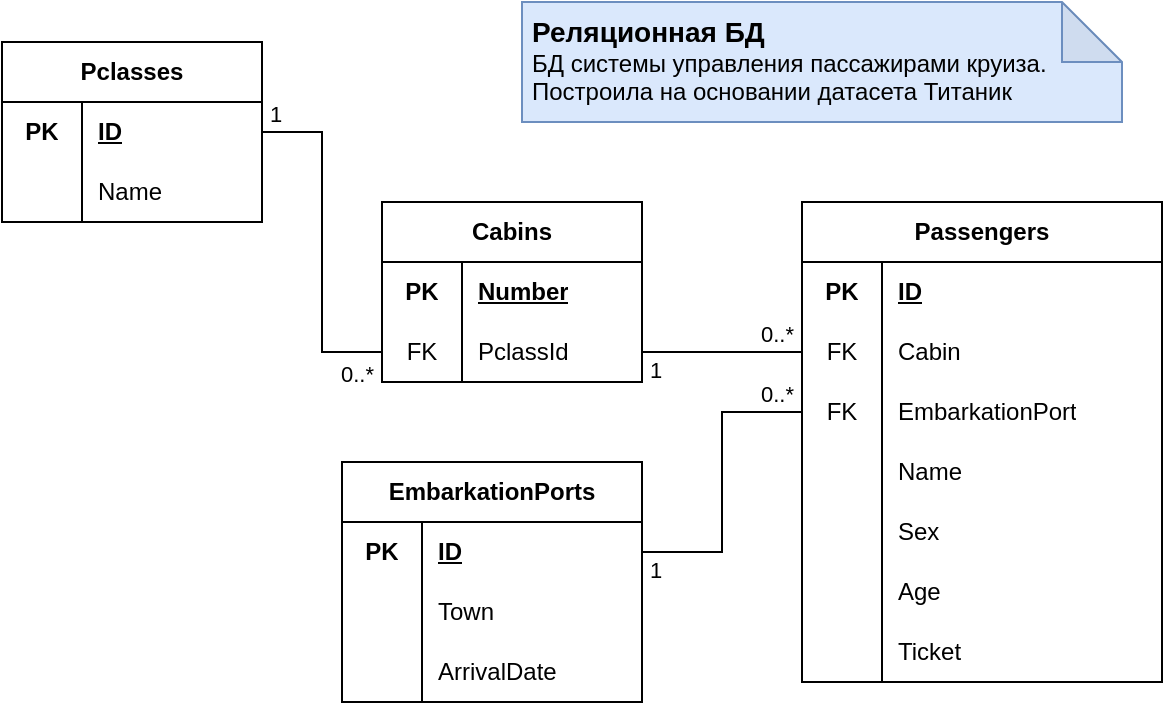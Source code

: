 <mxfile version="21.6.6" type="google" pages="5">
  <diagram id="R2lEEEUBdFMjLlhIrx00" name="Реляционная БД">
    <mxGraphModel grid="1" page="1" gridSize="10" guides="1" tooltips="1" connect="1" arrows="1" fold="1" pageScale="1" pageWidth="850" pageHeight="1100" math="0" shadow="0" extFonts="Permanent Marker^https://fonts.googleapis.com/css?family=Permanent+Marker">
      <root>
        <mxCell id="0" />
        <mxCell id="1" parent="0" />
        <mxCell id="K-GsMro7nY4KpdWlCqz--3" value="Passengers" style="shape=table;startSize=30;container=1;collapsible=1;childLayout=tableLayout;fixedRows=1;rowLines=0;fontStyle=1;align=center;resizeLast=1;html=1;whiteSpace=wrap;" vertex="1" parent="1">
          <mxGeometry x="440" y="120" width="180" height="240" as="geometry">
            <mxRectangle x="140" y="230" width="110" height="30" as="alternateBounds" />
          </mxGeometry>
        </mxCell>
        <mxCell id="K-GsMro7nY4KpdWlCqz--4" value="" style="shape=tableRow;horizontal=0;startSize=0;swimlaneHead=0;swimlaneBody=0;fillColor=none;collapsible=0;dropTarget=0;points=[[0,0.5],[1,0.5]];portConstraint=eastwest;top=0;left=0;right=0;bottom=0;html=1;" vertex="1" parent="K-GsMro7nY4KpdWlCqz--3">
          <mxGeometry y="30" width="180" height="30" as="geometry" />
        </mxCell>
        <mxCell id="K-GsMro7nY4KpdWlCqz--5" value="PK" style="shape=partialRectangle;connectable=0;fillColor=none;top=0;left=0;bottom=0;right=0;fontStyle=1;overflow=hidden;html=1;whiteSpace=wrap;" vertex="1" parent="K-GsMro7nY4KpdWlCqz--4">
          <mxGeometry width="40" height="30" as="geometry">
            <mxRectangle width="40" height="30" as="alternateBounds" />
          </mxGeometry>
        </mxCell>
        <mxCell id="K-GsMro7nY4KpdWlCqz--6" value="ID" style="shape=partialRectangle;connectable=0;fillColor=none;top=0;left=0;bottom=0;right=0;align=left;spacingLeft=6;fontStyle=5;overflow=hidden;html=1;whiteSpace=wrap;" vertex="1" parent="K-GsMro7nY4KpdWlCqz--4">
          <mxGeometry x="40" width="140" height="30" as="geometry">
            <mxRectangle width="140" height="30" as="alternateBounds" />
          </mxGeometry>
        </mxCell>
        <mxCell id="K-GsMro7nY4KpdWlCqz--10" value="" style="shape=tableRow;horizontal=0;startSize=0;swimlaneHead=0;swimlaneBody=0;fillColor=none;collapsible=0;dropTarget=0;points=[[0,0.5],[1,0.5]];portConstraint=eastwest;top=0;left=0;right=0;bottom=0;html=1;" vertex="1" parent="K-GsMro7nY4KpdWlCqz--3">
          <mxGeometry y="60" width="180" height="30" as="geometry" />
        </mxCell>
        <mxCell id="K-GsMro7nY4KpdWlCqz--11" value="FK" style="shape=partialRectangle;connectable=0;fillColor=none;top=0;left=0;bottom=0;right=0;editable=1;overflow=hidden;html=1;whiteSpace=wrap;" vertex="1" parent="K-GsMro7nY4KpdWlCqz--10">
          <mxGeometry width="40" height="30" as="geometry">
            <mxRectangle width="40" height="30" as="alternateBounds" />
          </mxGeometry>
        </mxCell>
        <mxCell id="K-GsMro7nY4KpdWlCqz--12" value="Cabin" style="shape=partialRectangle;connectable=0;fillColor=none;top=0;left=0;bottom=0;right=0;align=left;spacingLeft=6;overflow=hidden;html=1;whiteSpace=wrap;" vertex="1" parent="K-GsMro7nY4KpdWlCqz--10">
          <mxGeometry x="40" width="140" height="30" as="geometry">
            <mxRectangle width="140" height="30" as="alternateBounds" />
          </mxGeometry>
        </mxCell>
        <mxCell id="K-GsMro7nY4KpdWlCqz--13" value="" style="shape=tableRow;horizontal=0;startSize=0;swimlaneHead=0;swimlaneBody=0;fillColor=none;collapsible=0;dropTarget=0;points=[[0,0.5],[1,0.5]];portConstraint=eastwest;top=0;left=0;right=0;bottom=0;html=1;" vertex="1" parent="K-GsMro7nY4KpdWlCqz--3">
          <mxGeometry y="90" width="180" height="30" as="geometry" />
        </mxCell>
        <mxCell id="K-GsMro7nY4KpdWlCqz--14" value="FK" style="shape=partialRectangle;connectable=0;fillColor=none;top=0;left=0;bottom=0;right=0;editable=1;overflow=hidden;html=1;whiteSpace=wrap;" vertex="1" parent="K-GsMro7nY4KpdWlCqz--13">
          <mxGeometry width="40" height="30" as="geometry">
            <mxRectangle width="40" height="30" as="alternateBounds" />
          </mxGeometry>
        </mxCell>
        <mxCell id="K-GsMro7nY4KpdWlCqz--15" value="EmbarkationPort" style="shape=partialRectangle;connectable=0;fillColor=none;top=0;left=0;bottom=0;right=0;align=left;spacingLeft=6;overflow=hidden;html=1;whiteSpace=wrap;" vertex="1" parent="K-GsMro7nY4KpdWlCqz--13">
          <mxGeometry x="40" width="140" height="30" as="geometry">
            <mxRectangle width="140" height="30" as="alternateBounds" />
          </mxGeometry>
        </mxCell>
        <mxCell id="K-GsMro7nY4KpdWlCqz--29" value="" style="shape=tableRow;horizontal=0;startSize=0;swimlaneHead=0;swimlaneBody=0;fillColor=none;collapsible=0;dropTarget=0;points=[[0,0.5],[1,0.5]];portConstraint=eastwest;top=0;left=0;right=0;bottom=0;html=1;" vertex="1" parent="K-GsMro7nY4KpdWlCqz--3">
          <mxGeometry y="120" width="180" height="30" as="geometry" />
        </mxCell>
        <mxCell id="K-GsMro7nY4KpdWlCqz--30" value="" style="shape=partialRectangle;connectable=0;fillColor=none;top=0;left=0;bottom=0;right=0;editable=1;overflow=hidden;html=1;whiteSpace=wrap;" vertex="1" parent="K-GsMro7nY4KpdWlCqz--29">
          <mxGeometry width="40" height="30" as="geometry">
            <mxRectangle width="40" height="30" as="alternateBounds" />
          </mxGeometry>
        </mxCell>
        <mxCell id="K-GsMro7nY4KpdWlCqz--31" value="Name" style="shape=partialRectangle;connectable=0;fillColor=none;top=0;left=0;bottom=0;right=0;align=left;spacingLeft=6;overflow=hidden;html=1;whiteSpace=wrap;" vertex="1" parent="K-GsMro7nY4KpdWlCqz--29">
          <mxGeometry x="40" width="140" height="30" as="geometry">
            <mxRectangle width="140" height="30" as="alternateBounds" />
          </mxGeometry>
        </mxCell>
        <mxCell id="K-GsMro7nY4KpdWlCqz--33" value="" style="shape=tableRow;horizontal=0;startSize=0;swimlaneHead=0;swimlaneBody=0;fillColor=none;collapsible=0;dropTarget=0;points=[[0,0.5],[1,0.5]];portConstraint=eastwest;top=0;left=0;right=0;bottom=0;html=1;" vertex="1" parent="K-GsMro7nY4KpdWlCqz--3">
          <mxGeometry y="150" width="180" height="30" as="geometry" />
        </mxCell>
        <mxCell id="K-GsMro7nY4KpdWlCqz--34" value="" style="shape=partialRectangle;connectable=0;fillColor=none;top=0;left=0;bottom=0;right=0;editable=1;overflow=hidden;html=1;whiteSpace=wrap;" vertex="1" parent="K-GsMro7nY4KpdWlCqz--33">
          <mxGeometry width="40" height="30" as="geometry">
            <mxRectangle width="40" height="30" as="alternateBounds" />
          </mxGeometry>
        </mxCell>
        <mxCell id="K-GsMro7nY4KpdWlCqz--35" value="Sex" style="shape=partialRectangle;connectable=0;fillColor=none;top=0;left=0;bottom=0;right=0;align=left;spacingLeft=6;overflow=hidden;html=1;whiteSpace=wrap;" vertex="1" parent="K-GsMro7nY4KpdWlCqz--33">
          <mxGeometry x="40" width="140" height="30" as="geometry">
            <mxRectangle width="140" height="30" as="alternateBounds" />
          </mxGeometry>
        </mxCell>
        <mxCell id="K-GsMro7nY4KpdWlCqz--36" value="" style="shape=tableRow;horizontal=0;startSize=0;swimlaneHead=0;swimlaneBody=0;fillColor=none;collapsible=0;dropTarget=0;points=[[0,0.5],[1,0.5]];portConstraint=eastwest;top=0;left=0;right=0;bottom=0;html=1;" vertex="1" parent="K-GsMro7nY4KpdWlCqz--3">
          <mxGeometry y="180" width="180" height="30" as="geometry" />
        </mxCell>
        <mxCell id="K-GsMro7nY4KpdWlCqz--37" value="" style="shape=partialRectangle;connectable=0;fillColor=none;top=0;left=0;bottom=0;right=0;editable=1;overflow=hidden;html=1;whiteSpace=wrap;" vertex="1" parent="K-GsMro7nY4KpdWlCqz--36">
          <mxGeometry width="40" height="30" as="geometry">
            <mxRectangle width="40" height="30" as="alternateBounds" />
          </mxGeometry>
        </mxCell>
        <mxCell id="K-GsMro7nY4KpdWlCqz--38" value="Age" style="shape=partialRectangle;connectable=0;fillColor=none;top=0;left=0;bottom=0;right=0;align=left;spacingLeft=6;overflow=hidden;html=1;whiteSpace=wrap;" vertex="1" parent="K-GsMro7nY4KpdWlCqz--36">
          <mxGeometry x="40" width="140" height="30" as="geometry">
            <mxRectangle width="140" height="30" as="alternateBounds" />
          </mxGeometry>
        </mxCell>
        <mxCell id="K-GsMro7nY4KpdWlCqz--39" value="" style="shape=tableRow;horizontal=0;startSize=0;swimlaneHead=0;swimlaneBody=0;fillColor=none;collapsible=0;dropTarget=0;points=[[0,0.5],[1,0.5]];portConstraint=eastwest;top=0;left=0;right=0;bottom=0;html=1;" vertex="1" parent="K-GsMro7nY4KpdWlCqz--3">
          <mxGeometry y="210" width="180" height="30" as="geometry" />
        </mxCell>
        <mxCell id="K-GsMro7nY4KpdWlCqz--40" value="" style="shape=partialRectangle;connectable=0;fillColor=none;top=0;left=0;bottom=0;right=0;editable=1;overflow=hidden;html=1;whiteSpace=wrap;" vertex="1" parent="K-GsMro7nY4KpdWlCqz--39">
          <mxGeometry width="40" height="30" as="geometry">
            <mxRectangle width="40" height="30" as="alternateBounds" />
          </mxGeometry>
        </mxCell>
        <mxCell id="K-GsMro7nY4KpdWlCqz--41" value="Ticket" style="shape=partialRectangle;connectable=0;fillColor=none;top=0;left=0;bottom=0;right=0;align=left;spacingLeft=6;overflow=hidden;html=1;whiteSpace=wrap;" vertex="1" parent="K-GsMro7nY4KpdWlCqz--39">
          <mxGeometry x="40" width="140" height="30" as="geometry">
            <mxRectangle width="140" height="30" as="alternateBounds" />
          </mxGeometry>
        </mxCell>
        <mxCell id="K-GsMro7nY4KpdWlCqz--16" value="Pclasses" style="shape=table;startSize=30;container=1;collapsible=1;childLayout=tableLayout;fixedRows=1;rowLines=0;fontStyle=1;align=center;resizeLast=1;html=1;whiteSpace=wrap;" vertex="1" parent="1">
          <mxGeometry x="40" y="40" width="130" height="90" as="geometry">
            <mxRectangle x="140" y="230" width="110" height="30" as="alternateBounds" />
          </mxGeometry>
        </mxCell>
        <mxCell id="K-GsMro7nY4KpdWlCqz--17" value="" style="shape=tableRow;horizontal=0;startSize=0;swimlaneHead=0;swimlaneBody=0;fillColor=none;collapsible=0;dropTarget=0;points=[[0,0.5],[1,0.5]];portConstraint=eastwest;top=0;left=0;right=0;bottom=0;html=1;" vertex="1" parent="K-GsMro7nY4KpdWlCqz--16">
          <mxGeometry y="30" width="130" height="30" as="geometry" />
        </mxCell>
        <mxCell id="K-GsMro7nY4KpdWlCqz--18" value="PK" style="shape=partialRectangle;connectable=0;fillColor=none;top=0;left=0;bottom=0;right=0;fontStyle=1;overflow=hidden;html=1;whiteSpace=wrap;" vertex="1" parent="K-GsMro7nY4KpdWlCqz--17">
          <mxGeometry width="40" height="30" as="geometry">
            <mxRectangle width="40" height="30" as="alternateBounds" />
          </mxGeometry>
        </mxCell>
        <mxCell id="K-GsMro7nY4KpdWlCqz--19" value="ID" style="shape=partialRectangle;connectable=0;fillColor=none;top=0;left=0;bottom=0;right=0;align=left;spacingLeft=6;fontStyle=5;overflow=hidden;html=1;whiteSpace=wrap;" vertex="1" parent="K-GsMro7nY4KpdWlCqz--17">
          <mxGeometry x="40" width="90" height="30" as="geometry">
            <mxRectangle width="90" height="30" as="alternateBounds" />
          </mxGeometry>
        </mxCell>
        <mxCell id="K-GsMro7nY4KpdWlCqz--20" value="" style="shape=tableRow;horizontal=0;startSize=0;swimlaneHead=0;swimlaneBody=0;fillColor=none;collapsible=0;dropTarget=0;points=[[0,0.5],[1,0.5]];portConstraint=eastwest;top=0;left=0;right=0;bottom=0;html=1;" vertex="1" parent="K-GsMro7nY4KpdWlCqz--16">
          <mxGeometry y="60" width="130" height="30" as="geometry" />
        </mxCell>
        <mxCell id="K-GsMro7nY4KpdWlCqz--21" value="" style="shape=partialRectangle;connectable=0;fillColor=none;top=0;left=0;bottom=0;right=0;editable=1;overflow=hidden;html=1;whiteSpace=wrap;" vertex="1" parent="K-GsMro7nY4KpdWlCqz--20">
          <mxGeometry width="40" height="30" as="geometry">
            <mxRectangle width="40" height="30" as="alternateBounds" />
          </mxGeometry>
        </mxCell>
        <mxCell id="K-GsMro7nY4KpdWlCqz--22" value="Name" style="shape=partialRectangle;connectable=0;fillColor=none;top=0;left=0;bottom=0;right=0;align=left;spacingLeft=6;overflow=hidden;html=1;whiteSpace=wrap;" vertex="1" parent="K-GsMro7nY4KpdWlCqz--20">
          <mxGeometry x="40" width="90" height="30" as="geometry">
            <mxRectangle width="90" height="30" as="alternateBounds" />
          </mxGeometry>
        </mxCell>
        <mxCell id="K-GsMro7nY4KpdWlCqz--54" value="Cabins" style="shape=table;startSize=30;container=1;collapsible=1;childLayout=tableLayout;fixedRows=1;rowLines=0;fontStyle=1;align=center;resizeLast=1;html=1;whiteSpace=wrap;" vertex="1" parent="1">
          <mxGeometry x="230" y="120" width="130" height="90" as="geometry">
            <mxRectangle x="140" y="230" width="110" height="30" as="alternateBounds" />
          </mxGeometry>
        </mxCell>
        <mxCell id="K-GsMro7nY4KpdWlCqz--55" value="" style="shape=tableRow;horizontal=0;startSize=0;swimlaneHead=0;swimlaneBody=0;fillColor=none;collapsible=0;dropTarget=0;points=[[0,0.5],[1,0.5]];portConstraint=eastwest;top=0;left=0;right=0;bottom=0;html=1;" vertex="1" parent="K-GsMro7nY4KpdWlCqz--54">
          <mxGeometry y="30" width="130" height="30" as="geometry" />
        </mxCell>
        <mxCell id="K-GsMro7nY4KpdWlCqz--56" value="PK" style="shape=partialRectangle;connectable=0;fillColor=none;top=0;left=0;bottom=0;right=0;fontStyle=1;overflow=hidden;html=1;whiteSpace=wrap;" vertex="1" parent="K-GsMro7nY4KpdWlCqz--55">
          <mxGeometry width="40" height="30" as="geometry">
            <mxRectangle width="40" height="30" as="alternateBounds" />
          </mxGeometry>
        </mxCell>
        <mxCell id="K-GsMro7nY4KpdWlCqz--57" value="Number" style="shape=partialRectangle;connectable=0;fillColor=none;top=0;left=0;bottom=0;right=0;align=left;spacingLeft=6;fontStyle=5;overflow=hidden;html=1;whiteSpace=wrap;" vertex="1" parent="K-GsMro7nY4KpdWlCqz--55">
          <mxGeometry x="40" width="90" height="30" as="geometry">
            <mxRectangle width="90" height="30" as="alternateBounds" />
          </mxGeometry>
        </mxCell>
        <mxCell id="K-GsMro7nY4KpdWlCqz--58" value="" style="shape=tableRow;horizontal=0;startSize=0;swimlaneHead=0;swimlaneBody=0;fillColor=none;collapsible=0;dropTarget=0;points=[[0,0.5],[1,0.5]];portConstraint=eastwest;top=0;left=0;right=0;bottom=0;html=1;" vertex="1" parent="K-GsMro7nY4KpdWlCqz--54">
          <mxGeometry y="60" width="130" height="30" as="geometry" />
        </mxCell>
        <mxCell id="K-GsMro7nY4KpdWlCqz--59" value="FK" style="shape=partialRectangle;connectable=0;fillColor=none;top=0;left=0;bottom=0;right=0;editable=1;overflow=hidden;html=1;whiteSpace=wrap;" vertex="1" parent="K-GsMro7nY4KpdWlCqz--58">
          <mxGeometry width="40" height="30" as="geometry">
            <mxRectangle width="40" height="30" as="alternateBounds" />
          </mxGeometry>
        </mxCell>
        <mxCell id="K-GsMro7nY4KpdWlCqz--60" value="PclassId" style="shape=partialRectangle;connectable=0;fillColor=none;top=0;left=0;bottom=0;right=0;align=left;spacingLeft=6;overflow=hidden;html=1;whiteSpace=wrap;" vertex="1" parent="K-GsMro7nY4KpdWlCqz--58">
          <mxGeometry x="40" width="90" height="30" as="geometry">
            <mxRectangle width="90" height="30" as="alternateBounds" />
          </mxGeometry>
        </mxCell>
        <mxCell id="K-GsMro7nY4KpdWlCqz--64" value="EmbarkationPorts" style="shape=table;startSize=30;container=1;collapsible=1;childLayout=tableLayout;fixedRows=1;rowLines=0;fontStyle=1;align=center;resizeLast=1;html=1;whiteSpace=wrap;" vertex="1" parent="1">
          <mxGeometry x="210" y="250" width="150" height="120" as="geometry">
            <mxRectangle x="140" y="230" width="110" height="30" as="alternateBounds" />
          </mxGeometry>
        </mxCell>
        <mxCell id="K-GsMro7nY4KpdWlCqz--65" value="" style="shape=tableRow;horizontal=0;startSize=0;swimlaneHead=0;swimlaneBody=0;fillColor=none;collapsible=0;dropTarget=0;points=[[0,0.5],[1,0.5]];portConstraint=eastwest;top=0;left=0;right=0;bottom=0;html=1;" vertex="1" parent="K-GsMro7nY4KpdWlCqz--64">
          <mxGeometry y="30" width="150" height="30" as="geometry" />
        </mxCell>
        <mxCell id="K-GsMro7nY4KpdWlCqz--66" value="PK" style="shape=partialRectangle;connectable=0;fillColor=none;top=0;left=0;bottom=0;right=0;fontStyle=1;overflow=hidden;html=1;whiteSpace=wrap;" vertex="1" parent="K-GsMro7nY4KpdWlCqz--65">
          <mxGeometry width="40" height="30" as="geometry">
            <mxRectangle width="40" height="30" as="alternateBounds" />
          </mxGeometry>
        </mxCell>
        <mxCell id="K-GsMro7nY4KpdWlCqz--67" value="ID" style="shape=partialRectangle;connectable=0;fillColor=none;top=0;left=0;bottom=0;right=0;align=left;spacingLeft=6;fontStyle=5;overflow=hidden;html=1;whiteSpace=wrap;" vertex="1" parent="K-GsMro7nY4KpdWlCqz--65">
          <mxGeometry x="40" width="110" height="30" as="geometry">
            <mxRectangle width="110" height="30" as="alternateBounds" />
          </mxGeometry>
        </mxCell>
        <mxCell id="K-GsMro7nY4KpdWlCqz--68" value="" style="shape=tableRow;horizontal=0;startSize=0;swimlaneHead=0;swimlaneBody=0;fillColor=none;collapsible=0;dropTarget=0;points=[[0,0.5],[1,0.5]];portConstraint=eastwest;top=0;left=0;right=0;bottom=0;html=1;" vertex="1" parent="K-GsMro7nY4KpdWlCqz--64">
          <mxGeometry y="60" width="150" height="30" as="geometry" />
        </mxCell>
        <mxCell id="K-GsMro7nY4KpdWlCqz--69" value="" style="shape=partialRectangle;connectable=0;fillColor=none;top=0;left=0;bottom=0;right=0;editable=1;overflow=hidden;html=1;whiteSpace=wrap;" vertex="1" parent="K-GsMro7nY4KpdWlCqz--68">
          <mxGeometry width="40" height="30" as="geometry">
            <mxRectangle width="40" height="30" as="alternateBounds" />
          </mxGeometry>
        </mxCell>
        <mxCell id="K-GsMro7nY4KpdWlCqz--70" value="Town" style="shape=partialRectangle;connectable=0;fillColor=none;top=0;left=0;bottom=0;right=0;align=left;spacingLeft=6;overflow=hidden;html=1;whiteSpace=wrap;" vertex="1" parent="K-GsMro7nY4KpdWlCqz--68">
          <mxGeometry x="40" width="110" height="30" as="geometry">
            <mxRectangle width="110" height="30" as="alternateBounds" />
          </mxGeometry>
        </mxCell>
        <mxCell id="K-GsMro7nY4KpdWlCqz--71" value="" style="shape=tableRow;horizontal=0;startSize=0;swimlaneHead=0;swimlaneBody=0;fillColor=none;collapsible=0;dropTarget=0;points=[[0,0.5],[1,0.5]];portConstraint=eastwest;top=0;left=0;right=0;bottom=0;html=1;" vertex="1" parent="K-GsMro7nY4KpdWlCqz--64">
          <mxGeometry y="90" width="150" height="30" as="geometry" />
        </mxCell>
        <mxCell id="K-GsMro7nY4KpdWlCqz--72" value="" style="shape=partialRectangle;connectable=0;fillColor=none;top=0;left=0;bottom=0;right=0;editable=1;overflow=hidden;html=1;whiteSpace=wrap;" vertex="1" parent="K-GsMro7nY4KpdWlCqz--71">
          <mxGeometry width="40" height="30" as="geometry">
            <mxRectangle width="40" height="30" as="alternateBounds" />
          </mxGeometry>
        </mxCell>
        <mxCell id="K-GsMro7nY4KpdWlCqz--73" value="ArrivalDate" style="shape=partialRectangle;connectable=0;fillColor=none;top=0;left=0;bottom=0;right=0;align=left;spacingLeft=6;overflow=hidden;html=1;whiteSpace=wrap;" vertex="1" parent="K-GsMro7nY4KpdWlCqz--71">
          <mxGeometry x="40" width="110" height="30" as="geometry">
            <mxRectangle width="110" height="30" as="alternateBounds" />
          </mxGeometry>
        </mxCell>
        <mxCell id="O2sA_dgyMta389LvXKxo-3" value="" style="endArrow=none;html=1;endSize=12;startArrow=none;startSize=14;startFill=0;edgeStyle=orthogonalEdgeStyle;rounded=0;endFill=0;exitX=1;exitY=0.5;exitDx=0;exitDy=0;entryX=0;entryY=0.5;entryDx=0;entryDy=0;" edge="1" parent="1" source="K-GsMro7nY4KpdWlCqz--17" target="K-GsMro7nY4KpdWlCqz--58">
          <mxGeometry relative="1" as="geometry">
            <mxPoint x="120" y="240" as="sourcePoint" />
            <mxPoint x="280" y="240" as="targetPoint" />
          </mxGeometry>
        </mxCell>
        <mxCell id="O2sA_dgyMta389LvXKxo-4" value="1" style="edgeLabel;resizable=0;html=1;align=left;verticalAlign=top;" connectable="0" vertex="1" parent="O2sA_dgyMta389LvXKxo-3">
          <mxGeometry x="-1" relative="1" as="geometry">
            <mxPoint x="2" y="-22" as="offset" />
          </mxGeometry>
        </mxCell>
        <mxCell id="O2sA_dgyMta389LvXKxo-5" value="0..*" style="edgeLabel;resizable=0;html=1;align=right;verticalAlign=top;" connectable="0" vertex="1" parent="O2sA_dgyMta389LvXKxo-3">
          <mxGeometry x="1" relative="1" as="geometry">
            <mxPoint x="-4" y="-2" as="offset" />
          </mxGeometry>
        </mxCell>
        <mxCell id="O2sA_dgyMta389LvXKxo-6" value="" style="endArrow=none;html=1;endSize=12;startArrow=none;startSize=14;startFill=0;edgeStyle=orthogonalEdgeStyle;rounded=0;endFill=0;exitX=1;exitY=0.5;exitDx=0;exitDy=0;entryX=0;entryY=0.5;entryDx=0;entryDy=0;" edge="1" parent="1" source="K-GsMro7nY4KpdWlCqz--58" target="K-GsMro7nY4KpdWlCqz--10">
          <mxGeometry relative="1" as="geometry">
            <mxPoint x="180" y="95" as="sourcePoint" />
            <mxPoint x="400" y="240" as="targetPoint" />
          </mxGeometry>
        </mxCell>
        <mxCell id="O2sA_dgyMta389LvXKxo-7" value="1" style="edgeLabel;resizable=0;html=1;align=left;verticalAlign=top;" connectable="0" vertex="1" parent="O2sA_dgyMta389LvXKxo-6">
          <mxGeometry x="-1" relative="1" as="geometry">
            <mxPoint x="2" y="-4" as="offset" />
          </mxGeometry>
        </mxCell>
        <mxCell id="O2sA_dgyMta389LvXKxo-8" value="0..*" style="edgeLabel;resizable=0;html=1;align=right;verticalAlign=top;" connectable="0" vertex="1" parent="O2sA_dgyMta389LvXKxo-6">
          <mxGeometry x="1" relative="1" as="geometry">
            <mxPoint x="-4" y="-22" as="offset" />
          </mxGeometry>
        </mxCell>
        <mxCell id="O2sA_dgyMta389LvXKxo-9" value="" style="endArrow=none;html=1;endSize=12;startArrow=none;startSize=14;startFill=0;edgeStyle=orthogonalEdgeStyle;rounded=0;endFill=0;exitX=1;exitY=0.5;exitDx=0;exitDy=0;entryX=0;entryY=0.5;entryDx=0;entryDy=0;" edge="1" parent="1" source="K-GsMro7nY4KpdWlCqz--65" target="K-GsMro7nY4KpdWlCqz--13">
          <mxGeometry relative="1" as="geometry">
            <mxPoint x="370" y="205" as="sourcePoint" />
            <mxPoint x="450" y="205" as="targetPoint" />
          </mxGeometry>
        </mxCell>
        <mxCell id="O2sA_dgyMta389LvXKxo-10" value="1" style="edgeLabel;resizable=0;html=1;align=left;verticalAlign=top;" connectable="0" vertex="1" parent="O2sA_dgyMta389LvXKxo-9">
          <mxGeometry x="-1" relative="1" as="geometry">
            <mxPoint x="2" y="-4" as="offset" />
          </mxGeometry>
        </mxCell>
        <mxCell id="O2sA_dgyMta389LvXKxo-11" value="0..*" style="edgeLabel;resizable=0;html=1;align=right;verticalAlign=top;" connectable="0" vertex="1" parent="O2sA_dgyMta389LvXKxo-9">
          <mxGeometry x="1" relative="1" as="geometry">
            <mxPoint x="-4" y="-22" as="offset" />
          </mxGeometry>
        </mxCell>
        <mxCell id="zsAUNicIx7K_s5t2BkJ6-1" value="&lt;b&gt;&lt;font style=&quot;font-size: 14px;&quot;&gt;Реляционная БД&lt;/font&gt;&lt;/b&gt;&lt;br&gt;БД системы управления пассажирами круиза.&lt;br&gt;Построила на основании датасета Титаник&amp;nbsp;" style="shape=note;whiteSpace=wrap;html=1;backgroundOutline=1;darkOpacity=0.05;align=left;verticalAlign=top;fillColor=#dae8fc;strokeColor=#6c8ebf;spacingLeft=3;" vertex="1" parent="1">
          <mxGeometry x="300" y="20" width="300" height="60" as="geometry" />
        </mxCell>
      </root>
    </mxGraphModel>
  </diagram>
  <diagram id="r0rqdStjU-4FP-MLob3B" name="No SQL">
    <mxGraphModel grid="1" page="1" gridSize="10" guides="1" tooltips="1" connect="1" arrows="1" fold="1" pageScale="1" pageWidth="827" pageHeight="1169" math="0" shadow="0">
      <root>
        <mxCell id="0" />
        <mxCell id="1" parent="0" />
        <mxCell id="Pgn5Sys9Fa5ItmeSsQrB-1" value="Documents" style="swimlane;childLayout=stackLayout;horizontal=1;startSize=50;horizontalStack=0;rounded=1;fontSize=14;fontStyle=0;strokeWidth=2;resizeParent=0;resizeLast=1;shadow=0;dashed=0;align=center;arcSize=4;whiteSpace=wrap;html=1;" vertex="1" parent="1">
          <mxGeometry x="35" y="100" width="160" height="110" as="geometry" />
        </mxCell>
        <mxCell id="Pgn5Sys9Fa5ItmeSsQrB-2" value="+PassengerID&lt;br&gt;+Type&lt;br&gt;+Content" style="align=left;strokeColor=none;fillColor=none;spacingLeft=4;fontSize=12;verticalAlign=top;resizable=0;rotatable=0;part=1;html=1;" vertex="1" parent="Pgn5Sys9Fa5ItmeSsQrB-1">
          <mxGeometry y="50" width="160" height="60" as="geometry" />
        </mxCell>
        <mxCell id="Pgn5Sys9Fa5ItmeSsQrB-3" value="SurveyResults" style="swimlane;childLayout=stackLayout;horizontal=1;startSize=50;horizontalStack=0;rounded=1;fontSize=14;fontStyle=0;strokeWidth=2;resizeParent=0;resizeLast=1;shadow=0;dashed=0;align=center;arcSize=4;whiteSpace=wrap;html=1;" vertex="1" parent="1">
          <mxGeometry x="20" y="260" width="190" height="180" as="geometry" />
        </mxCell>
        <mxCell id="Pgn5Sys9Fa5ItmeSsQrB-4" value="+PassengerId&lt;br&gt;+Allergies&lt;br&gt;+MusicGenres&lt;br&gt;+Sports&lt;br&gt;+Hobbies&lt;br&gt;+Comments&lt;br&gt;&amp;nbsp; &amp;nbsp;+Topic&lt;br&gt;&amp;nbsp; &amp;nbsp;+Text" style="align=left;strokeColor=none;fillColor=none;spacingLeft=4;fontSize=12;verticalAlign=top;resizable=0;rotatable=0;part=1;html=1;" vertex="1" parent="Pgn5Sys9Fa5ItmeSsQrB-3">
          <mxGeometry y="50" width="190" height="130" as="geometry" />
        </mxCell>
        <mxCell id="Pgn5Sys9Fa5ItmeSsQrB-5" value="{&lt;br&gt;&lt;span style=&quot;&quot;&gt;&lt;span style=&quot;white-space: pre;&quot;&gt;&amp;nbsp;&amp;nbsp;&amp;nbsp;&amp;nbsp;&lt;/span&gt;&lt;/span&gt;&quot;&lt;b&gt;Passengers&lt;/b&gt;&quot; : [&lt;br&gt;&lt;span style=&quot;&quot;&gt;&lt;span style=&quot;white-space: pre;&quot;&gt;&amp;nbsp;&amp;nbsp;&amp;nbsp;&amp;nbsp;&lt;/span&gt;&lt;/span&gt;&lt;span style=&quot;&quot;&gt;&lt;span style=&quot;white-space: pre;&quot;&gt;&amp;nbsp;&amp;nbsp;&amp;nbsp;&amp;nbsp;&lt;/span&gt;&lt;/span&gt;{&lt;br&gt;&lt;span style=&quot;&quot;&gt;&lt;span style=&quot;white-space: pre;&quot;&gt;&amp;nbsp;&amp;nbsp;&amp;nbsp;&amp;nbsp;&lt;/span&gt;&lt;/span&gt;&lt;span style=&quot;&quot;&gt;&lt;span style=&quot;white-space: pre;&quot;&gt;&amp;nbsp;&amp;nbsp;&amp;nbsp;&amp;nbsp;&lt;/span&gt;&lt;/span&gt;&amp;nbsp; &amp;nbsp;&quot;&lt;b&gt;ID&lt;/b&gt;&quot; : guid,&lt;br&gt;&lt;span style=&quot;&quot;&gt;&lt;span style=&quot;white-space: pre;&quot;&gt;&amp;nbsp;&amp;nbsp;&amp;nbsp;&amp;nbsp;&lt;/span&gt;&lt;/span&gt;&lt;span style=&quot;&quot;&gt;&lt;span style=&quot;white-space: pre;&quot;&gt;&amp;nbsp;&amp;nbsp;&amp;nbsp;&amp;nbsp;&lt;/span&gt;&lt;/span&gt;&amp;nbsp; &amp;nbsp;&quot;&lt;b&gt;Documents&lt;/b&gt;&quot; : [&lt;br&gt;&lt;span style=&quot;&quot;&gt;&lt;span style=&quot;white-space: pre;&quot;&gt;&amp;nbsp;&amp;nbsp;&amp;nbsp;&amp;nbsp;&lt;/span&gt;&lt;/span&gt;&lt;span style=&quot;&quot;&gt;&lt;span style=&quot;white-space: pre;&quot;&gt;&amp;nbsp;&amp;nbsp;&amp;nbsp;&amp;nbsp;&lt;/span&gt;&lt;/span&gt;&lt;span style=&quot;&quot;&gt;&lt;span style=&quot;white-space: pre;&quot;&gt;&amp;nbsp;&amp;nbsp;&amp;nbsp;&amp;nbsp;&lt;/span&gt;&lt;/span&gt;{&lt;br&gt;&lt;span style=&quot;&quot;&gt;&lt;span style=&quot;white-space: pre;&quot;&gt;&amp;nbsp;&amp;nbsp;&amp;nbsp;&amp;nbsp;&lt;/span&gt;&lt;/span&gt;&lt;span style=&quot;&quot;&gt;&lt;span style=&quot;white-space: pre;&quot;&gt;&amp;nbsp;&amp;nbsp;&amp;nbsp;&amp;nbsp;&lt;/span&gt;&lt;/span&gt;&lt;span style=&quot;&quot;&gt;&lt;span style=&quot;white-space: pre;&quot;&gt;&amp;nbsp;&amp;nbsp;&amp;nbsp;&amp;nbsp;&lt;/span&gt;&lt;/span&gt;&amp;nbsp; &amp;nbsp;&quot;&lt;b&gt;Type&lt;/b&gt;&quot; : String,&lt;br&gt;&lt;span style=&quot;&quot;&gt;&lt;span style=&quot;white-space: pre;&quot;&gt;&amp;nbsp;&amp;nbsp;&amp;nbsp;&amp;nbsp;&lt;/span&gt;&lt;/span&gt;&lt;span style=&quot;&quot;&gt;&lt;span style=&quot;white-space: pre;&quot;&gt;&amp;nbsp;&amp;nbsp;&amp;nbsp;&amp;nbsp;&lt;/span&gt;&lt;/span&gt;&lt;span style=&quot;&quot;&gt;&lt;span style=&quot;white-space: pre;&quot;&gt;&amp;nbsp;&amp;nbsp;&amp;nbsp;&amp;nbsp;&lt;/span&gt;&lt;/span&gt;&amp;nbsp; &amp;nbsp;&quot;&lt;b&gt;Content&lt;/b&gt;&quot; : String&lt;br&gt;&lt;span style=&quot;&quot;&gt;&lt;span style=&quot;white-space: pre;&quot;&gt;&amp;nbsp;&amp;nbsp;&amp;nbsp;&amp;nbsp;&lt;/span&gt;&lt;/span&gt;&lt;span style=&quot;&quot;&gt;&lt;span style=&quot;white-space: pre;&quot;&gt;&amp;nbsp;&amp;nbsp;&amp;nbsp;&amp;nbsp;&lt;/span&gt;&lt;/span&gt;&lt;span style=&quot;&quot;&gt;&lt;span style=&quot;white-space: pre;&quot;&gt;&amp;nbsp;&amp;nbsp;&amp;nbsp;&amp;nbsp;&lt;/span&gt;&lt;/span&gt;}&lt;br&gt;&lt;span style=&quot;&quot;&gt;&lt;span style=&quot;white-space: pre;&quot;&gt;&amp;nbsp;&amp;nbsp;&amp;nbsp;&amp;nbsp;&lt;/span&gt;&lt;/span&gt;&lt;span style=&quot;&quot;&gt;&lt;span style=&quot;white-space: pre;&quot;&gt;&amp;nbsp;&amp;nbsp;&amp;nbsp;&amp;nbsp;&lt;/span&gt;&lt;/span&gt;&amp;nbsp; &amp;nbsp;],&lt;br&gt;&lt;span style=&quot;&quot;&gt;&lt;span style=&quot;white-space: pre;&quot;&gt;&amp;nbsp;&amp;nbsp;&amp;nbsp;&amp;nbsp;&lt;/span&gt;&lt;/span&gt;&lt;span style=&quot;&quot;&gt;&lt;span style=&quot;white-space: pre;&quot;&gt;&amp;nbsp;&amp;nbsp;&amp;nbsp;&amp;nbsp;&lt;/span&gt;&lt;/span&gt;&amp;nbsp; &amp;nbsp;&quot;&lt;b&gt;Allergies&lt;/b&gt;&quot; : [String],&lt;br&gt;&lt;span style=&quot;white-space: pre;&quot;&gt;&#x9;&lt;/span&gt;&amp;nbsp; &amp;nbsp;&quot;&lt;b&gt;MusicGenres&lt;/b&gt;&quot; : [String],&lt;br&gt;&lt;span style=&quot;white-space: pre;&quot;&gt;&#x9;&lt;/span&gt;&amp;nbsp; &amp;nbsp;&quot;&lt;b&gt;Sports&lt;/b&gt;&quot; : [String],&lt;br&gt;&lt;span style=&quot;white-space: pre;&quot;&gt;&#x9;&lt;/span&gt;&amp;nbsp; &amp;nbsp;&quot;&lt;b&gt;Hobbies&lt;/b&gt;&quot; : [String],&lt;br&gt;&lt;span style=&quot;white-space: pre;&quot;&gt;&#x9;&lt;/span&gt;&amp;nbsp; &amp;nbsp;&quot;&lt;b&gt;Comments&lt;/b&gt;&quot; : [&lt;br&gt;&lt;span style=&quot;white-space: pre;&quot;&gt;&#x9;&lt;/span&gt;&lt;span style=&quot;white-space: pre;&quot;&gt;&#x9;&lt;/span&gt;{&lt;br&gt;&lt;span style=&quot;white-space: pre;&quot;&gt;&#x9;&lt;/span&gt;&lt;span style=&quot;white-space: pre;&quot;&gt;&#x9;&lt;/span&gt;&amp;nbsp; &amp;nbsp;&quot;&lt;b&gt;Topic&lt;/b&gt;&quot; : String,&lt;br&gt;&lt;span style=&quot;white-space: pre;&quot;&gt;&#x9;&lt;/span&gt;&lt;span style=&quot;white-space: pre;&quot;&gt;&#x9;&lt;/span&gt;&amp;nbsp; &amp;nbsp;&quot;&lt;b&gt;Text&lt;/b&gt;&quot; : String&lt;br&gt;&lt;span style=&quot;white-space: pre;&quot;&gt;&#x9;&lt;/span&gt;&lt;span style=&quot;white-space: pre;&quot;&gt;&#x9;&lt;/span&gt;}&lt;br&gt;&lt;span style=&quot;white-space: pre;&quot;&gt;&#x9;&lt;/span&gt;&amp;nbsp; &amp;nbsp;]&lt;br&gt;&lt;span style=&quot;&quot;&gt;&lt;span style=&quot;white-space: pre;&quot;&gt;&amp;nbsp;&amp;nbsp;&amp;nbsp;&amp;nbsp;&lt;/span&gt;&lt;/span&gt;&lt;span style=&quot;&quot;&gt;&lt;span style=&quot;white-space: pre;&quot;&gt;&amp;nbsp;&amp;nbsp;&amp;nbsp;&amp;nbsp;&lt;/span&gt;&lt;/span&gt;}&lt;br&gt;&lt;span style=&quot;&quot;&gt;&lt;span style=&quot;white-space: pre;&quot;&gt;&amp;nbsp;&amp;nbsp;&amp;nbsp;&amp;nbsp;&lt;/span&gt;&lt;/span&gt;]&lt;br&gt;}" style="rounded=0;whiteSpace=wrap;html=1;align=left;verticalAlign=top;labelPosition=center;verticalLabelPosition=middle;" vertex="1" parent="1">
          <mxGeometry x="400" y="80" width="260" height="350" as="geometry" />
        </mxCell>
        <mxCell id="T2lw5WT158ixtk9Lb9n2-2" value="" style="shape=flexArrow;endArrow=classic;html=1;rounded=0;" edge="1" parent="1">
          <mxGeometry width="50" height="50" relative="1" as="geometry">
            <mxPoint x="220" y="230" as="sourcePoint" />
            <mxPoint x="390" y="230" as="targetPoint" />
          </mxGeometry>
        </mxCell>
        <mxCell id="PzI6YxuH3GMM3qs3QKji-1" value="&lt;b&gt;&lt;font style=&quot;font-size: 14px;&quot;&gt;No SQL&lt;/font&gt;&lt;/b&gt;&lt;br&gt;БД для хранения по сути произвольной информации о пассажирах, которая может быть легко расширена" style="shape=note;whiteSpace=wrap;html=1;backgroundOutline=1;darkOpacity=0.05;align=left;verticalAlign=top;fillColor=#dae8fc;strokeColor=#6c8ebf;spacingLeft=3;" vertex="1" parent="1">
          <mxGeometry x="35" y="10" width="350" height="60" as="geometry" />
        </mxCell>
      </root>
    </mxGraphModel>
  </diagram>
  <diagram id="TS-v9mM8dfDzr_pjCaiq" name="Колоночная БД">
    <mxGraphModel grid="1" page="1" gridSize="10" guides="1" tooltips="1" connect="1" arrows="1" fold="1" pageScale="1" pageWidth="827" pageHeight="1169" math="0" shadow="0">
      <root>
        <mxCell id="0" />
        <mxCell id="1" parent="0" />
        <mxCell id="sdpgPmkvBUgAvficW9YA-1" value="&lt;b&gt;&lt;font style=&quot;font-size: 14px;&quot;&gt;Колоночная БД&lt;/font&gt;&lt;/b&gt;&lt;br&gt;БД для хранения данных с большим количеством записей о перемещении пассажиров во время круиза." style="shape=note;whiteSpace=wrap;html=1;backgroundOutline=1;darkOpacity=0.05;align=left;verticalAlign=top;fillColor=#dae8fc;strokeColor=#6c8ebf;spacingLeft=3;" vertex="1" parent="1">
          <mxGeometry x="50" y="30" width="380" height="60" as="geometry" />
        </mxCell>
        <mxCell id="FtsmSxAHvIPE6AscF_qy-37" value="PassengerId" style="swimlane;fontStyle=1;childLayout=stackLayout;horizontal=1;startSize=26;horizontalStack=0;resizeParent=1;resizeParentMax=0;resizeLast=0;collapsible=1;marginBottom=0;align=center;fontSize=12;" vertex="1" parent="1">
          <mxGeometry x="10" y="110" width="110" height="146" as="geometry" />
        </mxCell>
        <mxCell id="FtsmSxAHvIPE6AscF_qy-38" value="Passenger 1" style="text;strokeColor=none;fillColor=none;spacingLeft=4;spacingRight=4;overflow=hidden;rotatable=0;points=[[0,0.5],[1,0.5]];portConstraint=eastwest;fontSize=12;whiteSpace=wrap;html=1;" vertex="1" parent="FtsmSxAHvIPE6AscF_qy-37">
          <mxGeometry y="26" width="110" height="30" as="geometry" />
        </mxCell>
        <mxCell id="FtsmSxAHvIPE6AscF_qy-39" value="Passenger&amp;nbsp;2" style="text;strokeColor=none;fillColor=none;spacingLeft=4;spacingRight=4;overflow=hidden;rotatable=0;points=[[0,0.5],[1,0.5]];portConstraint=eastwest;fontSize=12;whiteSpace=wrap;html=1;" vertex="1" parent="FtsmSxAHvIPE6AscF_qy-37">
          <mxGeometry y="56" width="110" height="30" as="geometry" />
        </mxCell>
        <mxCell id="FtsmSxAHvIPE6AscF_qy-40" value="Passenger&amp;nbsp;1" style="text;strokeColor=none;fillColor=none;spacingLeft=4;spacingRight=4;overflow=hidden;rotatable=0;points=[[0,0.5],[1,0.5]];portConstraint=eastwest;fontSize=12;whiteSpace=wrap;html=1;" vertex="1" parent="FtsmSxAHvIPE6AscF_qy-37">
          <mxGeometry y="86" width="110" height="30" as="geometry" />
        </mxCell>
        <mxCell id="FtsmSxAHvIPE6AscF_qy-41" value="..." style="text;strokeColor=none;fillColor=none;spacingLeft=4;spacingRight=4;overflow=hidden;rotatable=0;points=[[0,0.5],[1,0.5]];portConstraint=eastwest;fontSize=12;whiteSpace=wrap;html=1;" vertex="1" parent="FtsmSxAHvIPE6AscF_qy-37">
          <mxGeometry y="116" width="110" height="30" as="geometry" />
        </mxCell>
        <mxCell id="FtsmSxAHvIPE6AscF_qy-42" value="DateTime" style="swimlane;fontStyle=1;childLayout=stackLayout;horizontal=1;startSize=26;horizontalStack=0;resizeParent=1;resizeParentMax=0;resizeLast=0;collapsible=1;marginBottom=0;align=center;fontSize=12;" vertex="1" parent="1">
          <mxGeometry x="202" y="110" width="96" height="146" as="geometry" />
        </mxCell>
        <mxCell id="FtsmSxAHvIPE6AscF_qy-43" value="Datetime 1" style="text;strokeColor=none;fillColor=none;spacingLeft=4;spacingRight=4;overflow=hidden;rotatable=0;points=[[0,0.5],[1,0.5]];portConstraint=eastwest;fontSize=12;whiteSpace=wrap;html=1;" vertex="1" parent="FtsmSxAHvIPE6AscF_qy-42">
          <mxGeometry y="26" width="96" height="30" as="geometry" />
        </mxCell>
        <mxCell id="FtsmSxAHvIPE6AscF_qy-44" value="Datetime&amp;nbsp;2" style="text;strokeColor=none;fillColor=none;spacingLeft=4;spacingRight=4;overflow=hidden;rotatable=0;points=[[0,0.5],[1,0.5]];portConstraint=eastwest;fontSize=12;whiteSpace=wrap;html=1;" vertex="1" parent="FtsmSxAHvIPE6AscF_qy-42">
          <mxGeometry y="56" width="96" height="30" as="geometry" />
        </mxCell>
        <mxCell id="FtsmSxAHvIPE6AscF_qy-45" value="Datetime&amp;nbsp;3" style="text;strokeColor=none;fillColor=none;spacingLeft=4;spacingRight=4;overflow=hidden;rotatable=0;points=[[0,0.5],[1,0.5]];portConstraint=eastwest;fontSize=12;whiteSpace=wrap;html=1;" vertex="1" parent="FtsmSxAHvIPE6AscF_qy-42">
          <mxGeometry y="86" width="96" height="30" as="geometry" />
        </mxCell>
        <mxCell id="FtsmSxAHvIPE6AscF_qy-46" value="..." style="text;strokeColor=none;fillColor=none;spacingLeft=4;spacingRight=4;overflow=hidden;rotatable=0;points=[[0,0.5],[1,0.5]];portConstraint=eastwest;fontSize=12;whiteSpace=wrap;html=1;" vertex="1" parent="FtsmSxAHvIPE6AscF_qy-42">
          <mxGeometry y="116" width="96" height="30" as="geometry" />
        </mxCell>
        <mxCell id="FtsmSxAHvIPE6AscF_qy-47" value="Moving_Type" style="swimlane;fontStyle=1;childLayout=stackLayout;horizontal=1;startSize=26;horizontalStack=0;resizeParent=1;resizeParentMax=0;resizeLast=0;collapsible=1;marginBottom=0;align=center;fontSize=12;" vertex="1" parent="1">
          <mxGeometry x="301" y="110" width="113" height="146" as="geometry" />
        </mxCell>
        <mxCell id="FtsmSxAHvIPE6AscF_qy-48" value="In" style="text;strokeColor=none;fillColor=none;spacingLeft=4;spacingRight=4;overflow=hidden;rotatable=0;points=[[0,0.5],[1,0.5]];portConstraint=eastwest;fontSize=12;whiteSpace=wrap;html=1;" vertex="1" parent="FtsmSxAHvIPE6AscF_qy-47">
          <mxGeometry y="26" width="113" height="30" as="geometry" />
        </mxCell>
        <mxCell id="FtsmSxAHvIPE6AscF_qy-49" value="Out" style="text;strokeColor=none;fillColor=none;spacingLeft=4;spacingRight=4;overflow=hidden;rotatable=0;points=[[0,0.5],[1,0.5]];portConstraint=eastwest;fontSize=12;whiteSpace=wrap;html=1;" vertex="1" parent="FtsmSxAHvIPE6AscF_qy-47">
          <mxGeometry y="56" width="113" height="30" as="geometry" />
        </mxCell>
        <mxCell id="FtsmSxAHvIPE6AscF_qy-50" value="Out" style="text;strokeColor=none;fillColor=none;spacingLeft=4;spacingRight=4;overflow=hidden;rotatable=0;points=[[0,0.5],[1,0.5]];portConstraint=eastwest;fontSize=12;whiteSpace=wrap;html=1;" vertex="1" parent="FtsmSxAHvIPE6AscF_qy-47">
          <mxGeometry y="86" width="113" height="30" as="geometry" />
        </mxCell>
        <mxCell id="FtsmSxAHvIPE6AscF_qy-51" value="..." style="text;strokeColor=none;fillColor=none;spacingLeft=4;spacingRight=4;overflow=hidden;rotatable=0;points=[[0,0.5],[1,0.5]];portConstraint=eastwest;fontSize=12;whiteSpace=wrap;html=1;" vertex="1" parent="FtsmSxAHvIPE6AscF_qy-47">
          <mxGeometry y="116" width="113" height="30" as="geometry" />
        </mxCell>
        <mxCell id="FtsmSxAHvIPE6AscF_qy-52" value="Passenger_Name" style="swimlane;fontStyle=1;childLayout=stackLayout;horizontal=1;startSize=26;horizontalStack=0;resizeParent=1;resizeParentMax=0;resizeLast=0;collapsible=1;marginBottom=0;align=center;fontSize=12;" vertex="1" parent="1">
          <mxGeometry x="526" y="110" width="134" height="146" as="geometry" />
        </mxCell>
        <mxCell id="FtsmSxAHvIPE6AscF_qy-53" value="Name 1" style="text;strokeColor=none;fillColor=none;spacingLeft=4;spacingRight=4;overflow=hidden;rotatable=0;points=[[0,0.5],[1,0.5]];portConstraint=eastwest;fontSize=12;whiteSpace=wrap;html=1;" vertex="1" parent="FtsmSxAHvIPE6AscF_qy-52">
          <mxGeometry y="26" width="134" height="30" as="geometry" />
        </mxCell>
        <mxCell id="FtsmSxAHvIPE6AscF_qy-54" value="Name 2" style="text;strokeColor=none;fillColor=none;spacingLeft=4;spacingRight=4;overflow=hidden;rotatable=0;points=[[0,0.5],[1,0.5]];portConstraint=eastwest;fontSize=12;whiteSpace=wrap;html=1;" vertex="1" parent="FtsmSxAHvIPE6AscF_qy-52">
          <mxGeometry y="56" width="134" height="30" as="geometry" />
        </mxCell>
        <mxCell id="FtsmSxAHvIPE6AscF_qy-55" value="Name 1" style="text;strokeColor=none;fillColor=none;spacingLeft=4;spacingRight=4;overflow=hidden;rotatable=0;points=[[0,0.5],[1,0.5]];portConstraint=eastwest;fontSize=12;whiteSpace=wrap;html=1;" vertex="1" parent="FtsmSxAHvIPE6AscF_qy-52">
          <mxGeometry y="86" width="134" height="30" as="geometry" />
        </mxCell>
        <mxCell id="FtsmSxAHvIPE6AscF_qy-56" value="..." style="text;strokeColor=none;fillColor=none;spacingLeft=4;spacingRight=4;overflow=hidden;rotatable=0;points=[[0,0.5],[1,0.5]];portConstraint=eastwest;fontSize=12;whiteSpace=wrap;html=1;" vertex="1" parent="FtsmSxAHvIPE6AscF_qy-52">
          <mxGeometry y="116" width="134" height="30" as="geometry" />
        </mxCell>
        <mxCell id="FtsmSxAHvIPE6AscF_qy-57" value="Passenger_Cabin" style="swimlane;fontStyle=1;childLayout=stackLayout;horizontal=1;startSize=26;horizontalStack=0;resizeParent=1;resizeParentMax=0;resizeLast=0;collapsible=1;marginBottom=0;align=center;fontSize=12;" vertex="1" parent="1">
          <mxGeometry x="663" y="110" width="136" height="146" as="geometry" />
        </mxCell>
        <mxCell id="FtsmSxAHvIPE6AscF_qy-58" value="Cabin 1" style="text;strokeColor=none;fillColor=none;spacingLeft=4;spacingRight=4;overflow=hidden;rotatable=0;points=[[0,0.5],[1,0.5]];portConstraint=eastwest;fontSize=12;whiteSpace=wrap;html=1;" vertex="1" parent="FtsmSxAHvIPE6AscF_qy-57">
          <mxGeometry y="26" width="136" height="30" as="geometry" />
        </mxCell>
        <mxCell id="FtsmSxAHvIPE6AscF_qy-59" value="Cabin 2" style="text;strokeColor=none;fillColor=none;spacingLeft=4;spacingRight=4;overflow=hidden;rotatable=0;points=[[0,0.5],[1,0.5]];portConstraint=eastwest;fontSize=12;whiteSpace=wrap;html=1;" vertex="1" parent="FtsmSxAHvIPE6AscF_qy-57">
          <mxGeometry y="56" width="136" height="30" as="geometry" />
        </mxCell>
        <mxCell id="FtsmSxAHvIPE6AscF_qy-60" value="Cabin 1" style="text;strokeColor=none;fillColor=none;spacingLeft=4;spacingRight=4;overflow=hidden;rotatable=0;points=[[0,0.5],[1,0.5]];portConstraint=eastwest;fontSize=12;whiteSpace=wrap;html=1;" vertex="1" parent="FtsmSxAHvIPE6AscF_qy-57">
          <mxGeometry y="86" width="136" height="30" as="geometry" />
        </mxCell>
        <mxCell id="FtsmSxAHvIPE6AscF_qy-61" value="..." style="text;strokeColor=none;fillColor=none;spacingLeft=4;spacingRight=4;overflow=hidden;rotatable=0;points=[[0,0.5],[1,0.5]];portConstraint=eastwest;fontSize=12;whiteSpace=wrap;html=1;" vertex="1" parent="FtsmSxAHvIPE6AscF_qy-57">
          <mxGeometry y="116" width="136" height="30" as="geometry" />
        </mxCell>
        <mxCell id="FtsmSxAHvIPE6AscF_qy-62" value="DoorId" style="swimlane;fontStyle=1;childLayout=stackLayout;horizontal=1;startSize=26;horizontalStack=0;resizeParent=1;resizeParentMax=0;resizeLast=0;collapsible=1;marginBottom=0;align=center;fontSize=12;" vertex="1" parent="1">
          <mxGeometry x="123" y="110" width="76" height="146" as="geometry" />
        </mxCell>
        <mxCell id="FtsmSxAHvIPE6AscF_qy-63" value="Door 1" style="text;strokeColor=none;fillColor=none;spacingLeft=4;spacingRight=4;overflow=hidden;rotatable=0;points=[[0,0.5],[1,0.5]];portConstraint=eastwest;fontSize=12;whiteSpace=wrap;html=1;" vertex="1" parent="FtsmSxAHvIPE6AscF_qy-62">
          <mxGeometry y="26" width="76" height="30" as="geometry" />
        </mxCell>
        <mxCell id="FtsmSxAHvIPE6AscF_qy-64" value="Door 2" style="text;strokeColor=none;fillColor=none;spacingLeft=4;spacingRight=4;overflow=hidden;rotatable=0;points=[[0,0.5],[1,0.5]];portConstraint=eastwest;fontSize=12;whiteSpace=wrap;html=1;" vertex="1" parent="FtsmSxAHvIPE6AscF_qy-62">
          <mxGeometry y="56" width="76" height="30" as="geometry" />
        </mxCell>
        <mxCell id="FtsmSxAHvIPE6AscF_qy-65" value="Door 1" style="text;strokeColor=none;fillColor=none;spacingLeft=4;spacingRight=4;overflow=hidden;rotatable=0;points=[[0,0.5],[1,0.5]];portConstraint=eastwest;fontSize=12;whiteSpace=wrap;html=1;" vertex="1" parent="FtsmSxAHvIPE6AscF_qy-62">
          <mxGeometry y="86" width="76" height="30" as="geometry" />
        </mxCell>
        <mxCell id="FtsmSxAHvIPE6AscF_qy-66" value="..." style="text;strokeColor=none;fillColor=none;spacingLeft=4;spacingRight=4;overflow=hidden;rotatable=0;points=[[0,0.5],[1,0.5]];portConstraint=eastwest;fontSize=12;whiteSpace=wrap;html=1;" vertex="1" parent="FtsmSxAHvIPE6AscF_qy-62">
          <mxGeometry y="116" width="76" height="30" as="geometry" />
        </mxCell>
        <mxCell id="FtsmSxAHvIPE6AscF_qy-67" value="Door_Name" style="swimlane;fontStyle=1;childLayout=stackLayout;horizontal=1;startSize=26;horizontalStack=0;resizeParent=1;resizeParentMax=0;resizeLast=0;collapsible=1;marginBottom=0;align=center;fontSize=12;" vertex="1" parent="1">
          <mxGeometry x="417" y="110" width="106" height="146" as="geometry">
            <mxRectangle x="417" y="110" width="110" height="30" as="alternateBounds" />
          </mxGeometry>
        </mxCell>
        <mxCell id="FtsmSxAHvIPE6AscF_qy-68" value="Door_Name 1" style="text;strokeColor=none;fillColor=none;spacingLeft=4;spacingRight=4;overflow=hidden;rotatable=0;points=[[0,0.5],[1,0.5]];portConstraint=eastwest;fontSize=12;whiteSpace=wrap;html=1;" vertex="1" parent="FtsmSxAHvIPE6AscF_qy-67">
          <mxGeometry y="26" width="106" height="30" as="geometry" />
        </mxCell>
        <mxCell id="FtsmSxAHvIPE6AscF_qy-69" value="Door_Name&amp;nbsp;2" style="text;strokeColor=none;fillColor=none;spacingLeft=4;spacingRight=4;overflow=hidden;rotatable=0;points=[[0,0.5],[1,0.5]];portConstraint=eastwest;fontSize=12;whiteSpace=wrap;html=1;" vertex="1" parent="FtsmSxAHvIPE6AscF_qy-67">
          <mxGeometry y="56" width="106" height="30" as="geometry" />
        </mxCell>
        <mxCell id="FtsmSxAHvIPE6AscF_qy-70" value="Door_Name&amp;nbsp;1" style="text;strokeColor=none;fillColor=none;spacingLeft=4;spacingRight=4;overflow=hidden;rotatable=0;points=[[0,0.5],[1,0.5]];portConstraint=eastwest;fontSize=12;whiteSpace=wrap;html=1;" vertex="1" parent="FtsmSxAHvIPE6AscF_qy-67">
          <mxGeometry y="86" width="106" height="30" as="geometry" />
        </mxCell>
        <mxCell id="FtsmSxAHvIPE6AscF_qy-71" value="..." style="text;strokeColor=none;fillColor=none;spacingLeft=4;spacingRight=4;overflow=hidden;rotatable=0;points=[[0,0.5],[1,0.5]];portConstraint=eastwest;fontSize=12;whiteSpace=wrap;html=1;" vertex="1" parent="FtsmSxAHvIPE6AscF_qy-67">
          <mxGeometry y="116" width="106" height="30" as="geometry" />
        </mxCell>
      </root>
    </mxGraphModel>
  </diagram>
  <diagram id="uytyWL9mnsHPyDa5DEQn" name="Графовая БД">
    <mxGraphModel grid="1" page="1" gridSize="10" guides="1" tooltips="1" connect="1" arrows="1" fold="1" pageScale="1" pageWidth="827" pageHeight="1169" math="0" shadow="0">
      <root>
        <mxCell id="0" />
        <mxCell id="1" parent="0" />
        <mxCell id="3wfCw7mBOCBYsUpR0cVY-1" value="Cabin 5" style="ellipse;whiteSpace=wrap;html=1;aspect=fixed;fillColor=#bac8d3;strokeColor=#23445d;" vertex="1" parent="1">
          <mxGeometry x="320" y="575" width="50" height="50" as="geometry" />
        </mxCell>
        <mxCell id="3wfCw7mBOCBYsUpR0cVY-3" value="..." style="ellipse;whiteSpace=wrap;html=1;aspect=fixed;fillColor=#b0e3e6;strokeColor=#0e8088;" vertex="1" parent="1">
          <mxGeometry x="600" y="655" width="50" height="50" as="geometry" />
        </mxCell>
        <mxCell id="vntSptouRLYWnuDf-ukp-1" value="&lt;b&gt;&lt;font style=&quot;font-size: 14px;&quot;&gt;Графовая БД&lt;/font&gt;&lt;/b&gt;&lt;br&gt;БД для хранения данных о ближайших к каютам огнетушителях и выходах на верхнюю палубу. Можно использовать для построения рекомендаций для пассажиров в случае чрезвычайной ситуации" style="shape=note;whiteSpace=wrap;html=1;backgroundOutline=1;darkOpacity=0.05;align=left;verticalAlign=top;fillColor=#dae8fc;strokeColor=#6c8ebf;spacingLeft=3;" vertex="1" parent="1">
          <mxGeometry x="50" y="10" width="420" height="70" as="geometry" />
        </mxCell>
        <mxCell id="vntSptouRLYWnuDf-ukp-2" value="Exit 5" style="ellipse;whiteSpace=wrap;html=1;aspect=fixed;fillColor=#b0e3e6;strokeColor=#0e8088;" vertex="1" parent="1">
          <mxGeometry x="408" y="640" width="50" height="50" as="geometry" />
        </mxCell>
        <mxCell id="vntSptouRLYWnuDf-ukp-3" value="Exit 4" style="ellipse;whiteSpace=wrap;html=1;aspect=fixed;fillColor=#b0e3e6;strokeColor=#0e8088;" vertex="1" parent="1">
          <mxGeometry x="450" y="540" width="50" height="50" as="geometry" />
        </mxCell>
        <mxCell id="vntSptouRLYWnuDf-ukp-4" value="Exit 3" style="ellipse;whiteSpace=wrap;html=1;aspect=fixed;fillColor=#b0e3e6;strokeColor=#0e8088;" vertex="1" parent="1">
          <mxGeometry x="450" y="400" width="50" height="50" as="geometry" />
        </mxCell>
        <mxCell id="vntSptouRLYWnuDf-ukp-5" value="Exit 2" style="ellipse;whiteSpace=wrap;html=1;aspect=fixed;fillColor=#b0e3e6;strokeColor=#0e8088;" vertex="1" parent="1">
          <mxGeometry x="300" y="250" width="50" height="50" as="geometry" />
        </mxCell>
        <mxCell id="vntSptouRLYWnuDf-ukp-6" value="Exit 1" style="ellipse;whiteSpace=wrap;html=1;aspect=fixed;fillColor=#b0e3e6;strokeColor=#0e8088;" vertex="1" parent="1">
          <mxGeometry x="300" y="110" width="50" height="50" as="geometry" />
        </mxCell>
        <mxCell id="vntSptouRLYWnuDf-ukp-7" value="Cabin 4" style="ellipse;whiteSpace=wrap;html=1;aspect=fixed;fillColor=#bac8d3;strokeColor=#23445d;" vertex="1" parent="1">
          <mxGeometry x="580" y="440" width="50" height="50" as="geometry" />
        </mxCell>
        <mxCell id="vntSptouRLYWnuDf-ukp-8" value="Cabin 3" style="ellipse;whiteSpace=wrap;html=1;aspect=fixed;fillColor=#bac8d3;strokeColor=#23445d;" vertex="1" parent="1">
          <mxGeometry x="450" y="300" width="50" height="50" as="geometry" />
        </mxCell>
        <mxCell id="vntSptouRLYWnuDf-ukp-9" value="Cabin 2" style="ellipse;whiteSpace=wrap;html=1;aspect=fixed;fillColor=#bac8d3;strokeColor=#23445d;" vertex="1" parent="1">
          <mxGeometry x="388" y="160" width="50" height="50" as="geometry" />
        </mxCell>
        <mxCell id="vntSptouRLYWnuDf-ukp-10" value="Cabin 1" style="ellipse;whiteSpace=wrap;html=1;aspect=fixed;fillColor=#bac8d3;strokeColor=#23445d;" vertex="1" parent="1">
          <mxGeometry x="200" y="170" width="50" height="50" as="geometry" />
        </mxCell>
        <mxCell id="vntSptouRLYWnuDf-ukp-26" value="" style="group" connectable="0" vertex="1" parent="1">
          <mxGeometry x="140" y="90" width="50" height="50" as="geometry" />
        </mxCell>
        <mxCell id="vntSptouRLYWnuDf-ukp-27" value="&lt;br&gt;&lt;br&gt;1" style="ellipse;whiteSpace=wrap;html=1;aspect=fixed;fillColor=#fad9d5;strokeColor=#ae4132;" vertex="1" parent="vntSptouRLYWnuDf-ukp-26">
          <mxGeometry width="50" height="50" as="geometry" />
        </mxCell>
        <mxCell id="vntSptouRLYWnuDf-ukp-28" value="" style="shape=image;verticalLabelPosition=bottom;labelBackgroundColor=default;verticalAlign=top;aspect=fixed;imageAspect=0;image=https://ekk-mag.ru/wa-data/public/shop/products/00/00/10000/images/707/707.750x0.jpg;" vertex="1" parent="vntSptouRLYWnuDf-ukp-26">
          <mxGeometry x="15" y="10" width="20" height="20" as="geometry" />
        </mxCell>
        <mxCell id="vntSptouRLYWnuDf-ukp-29" value="" style="group" connectable="0" vertex="1" parent="1">
          <mxGeometry x="450" y="100" width="50" height="50" as="geometry" />
        </mxCell>
        <mxCell id="vntSptouRLYWnuDf-ukp-30" value="&lt;br&gt;&lt;br&gt;2" style="ellipse;whiteSpace=wrap;html=1;aspect=fixed;fillColor=#fad9d5;strokeColor=#ae4132;" vertex="1" parent="vntSptouRLYWnuDf-ukp-29">
          <mxGeometry width="50" height="50" as="geometry" />
        </mxCell>
        <mxCell id="vntSptouRLYWnuDf-ukp-31" value="" style="shape=image;verticalLabelPosition=bottom;labelBackgroundColor=default;verticalAlign=top;aspect=fixed;imageAspect=0;image=https://ekk-mag.ru/wa-data/public/shop/products/00/00/10000/images/707/707.750x0.jpg;" vertex="1" parent="vntSptouRLYWnuDf-ukp-29">
          <mxGeometry x="15" y="10" width="20" height="20" as="geometry" />
        </mxCell>
        <mxCell id="vntSptouRLYWnuDf-ukp-32" value="" style="group" connectable="0" vertex="1" parent="1">
          <mxGeometry x="540" y="260" width="50" height="50" as="geometry" />
        </mxCell>
        <mxCell id="vntSptouRLYWnuDf-ukp-33" value="&lt;br&gt;&lt;br&gt;3" style="ellipse;whiteSpace=wrap;html=1;aspect=fixed;fillColor=#fad9d5;strokeColor=#ae4132;" vertex="1" parent="vntSptouRLYWnuDf-ukp-32">
          <mxGeometry width="50" height="50" as="geometry" />
        </mxCell>
        <mxCell id="vntSptouRLYWnuDf-ukp-34" value="" style="shape=image;verticalLabelPosition=bottom;labelBackgroundColor=default;verticalAlign=top;aspect=fixed;imageAspect=0;image=https://ekk-mag.ru/wa-data/public/shop/products/00/00/10000/images/707/707.750x0.jpg;" vertex="1" parent="vntSptouRLYWnuDf-ukp-32">
          <mxGeometry x="15" y="10" width="20" height="20" as="geometry" />
        </mxCell>
        <mxCell id="vntSptouRLYWnuDf-ukp-35" value="" style="group" connectable="0" vertex="1" parent="1">
          <mxGeometry x="650" y="340" width="50" height="50" as="geometry" />
        </mxCell>
        <mxCell id="vntSptouRLYWnuDf-ukp-36" value="&lt;br&gt;&lt;br&gt;4" style="ellipse;whiteSpace=wrap;html=1;aspect=fixed;fillColor=#fad9d5;strokeColor=#ae4132;" vertex="1" parent="vntSptouRLYWnuDf-ukp-35">
          <mxGeometry width="50" height="50" as="geometry" />
        </mxCell>
        <mxCell id="vntSptouRLYWnuDf-ukp-37" value="" style="shape=image;verticalLabelPosition=bottom;labelBackgroundColor=default;verticalAlign=top;aspect=fixed;imageAspect=0;image=https://ekk-mag.ru/wa-data/public/shop/products/00/00/10000/images/707/707.750x0.jpg;" vertex="1" parent="vntSptouRLYWnuDf-ukp-35">
          <mxGeometry x="15" y="10" width="20" height="20" as="geometry" />
        </mxCell>
        <mxCell id="vntSptouRLYWnuDf-ukp-38" value="" style="group" connectable="0" vertex="1" parent="1">
          <mxGeometry x="250" y="645" width="50" height="50" as="geometry" />
        </mxCell>
        <mxCell id="vntSptouRLYWnuDf-ukp-39" value="&lt;br&gt;&lt;br&gt;5" style="ellipse;whiteSpace=wrap;html=1;aspect=fixed;fillColor=#fad9d5;strokeColor=#ae4132;" vertex="1" parent="vntSptouRLYWnuDf-ukp-38">
          <mxGeometry width="50" height="50" as="geometry" />
        </mxCell>
        <mxCell id="vntSptouRLYWnuDf-ukp-40" value="" style="shape=image;verticalLabelPosition=bottom;labelBackgroundColor=default;verticalAlign=top;aspect=fixed;imageAspect=0;image=https://ekk-mag.ru/wa-data/public/shop/products/00/00/10000/images/707/707.750x0.jpg;" vertex="1" parent="vntSptouRLYWnuDf-ukp-38">
          <mxGeometry x="15" y="10" width="20" height="20" as="geometry" />
        </mxCell>
        <mxCell id="vntSptouRLYWnuDf-ukp-41" value="" style="group" connectable="0" vertex="1" parent="1">
          <mxGeometry x="150" y="310" width="50" height="50" as="geometry" />
        </mxCell>
        <mxCell id="vntSptouRLYWnuDf-ukp-42" value="&lt;br&gt;&lt;br&gt;6" style="ellipse;whiteSpace=wrap;html=1;aspect=fixed;fillColor=#fad9d5;strokeColor=#ae4132;" vertex="1" parent="vntSptouRLYWnuDf-ukp-41">
          <mxGeometry width="50" height="50" as="geometry" />
        </mxCell>
        <mxCell id="vntSptouRLYWnuDf-ukp-43" value="" style="shape=image;verticalLabelPosition=bottom;labelBackgroundColor=default;verticalAlign=top;aspect=fixed;imageAspect=0;image=https://ekk-mag.ru/wa-data/public/shop/products/00/00/10000/images/707/707.750x0.jpg;" vertex="1" parent="vntSptouRLYWnuDf-ukp-41">
          <mxGeometry x="15" y="10" width="20" height="20" as="geometry" />
        </mxCell>
        <mxCell id="vntSptouRLYWnuDf-ukp-44" value="" style="group" connectable="0" vertex="1" parent="1">
          <mxGeometry x="270" y="470" width="50" height="50" as="geometry" />
        </mxCell>
        <mxCell id="vntSptouRLYWnuDf-ukp-45" value="&lt;br&gt;&lt;br&gt;7" style="ellipse;whiteSpace=wrap;html=1;aspect=fixed;fillColor=#fad9d5;strokeColor=#ae4132;" vertex="1" parent="vntSptouRLYWnuDf-ukp-44">
          <mxGeometry width="50" height="50" as="geometry" />
        </mxCell>
        <mxCell id="vntSptouRLYWnuDf-ukp-46" value="" style="shape=image;verticalLabelPosition=bottom;labelBackgroundColor=default;verticalAlign=top;aspect=fixed;imageAspect=0;image=https://ekk-mag.ru/wa-data/public/shop/products/00/00/10000/images/707/707.750x0.jpg;" vertex="1" parent="vntSptouRLYWnuDf-ukp-44">
          <mxGeometry x="15" y="10" width="20" height="20" as="geometry" />
        </mxCell>
        <mxCell id="vntSptouRLYWnuDf-ukp-50" value="" style="group" connectable="0" vertex="1" parent="1">
          <mxGeometry x="384" y="790" width="50" height="50" as="geometry" />
        </mxCell>
        <mxCell id="vntSptouRLYWnuDf-ukp-51" value="&lt;br&gt;&lt;br&gt;..." style="ellipse;whiteSpace=wrap;html=1;aspect=fixed;fillColor=#fad9d5;strokeColor=#ae4132;" vertex="1" parent="vntSptouRLYWnuDf-ukp-50">
          <mxGeometry width="50" height="50" as="geometry" />
        </mxCell>
        <mxCell id="vntSptouRLYWnuDf-ukp-52" value="" style="shape=image;verticalLabelPosition=bottom;labelBackgroundColor=default;verticalAlign=top;aspect=fixed;imageAspect=0;image=https://ekk-mag.ru/wa-data/public/shop/products/00/00/10000/images/707/707.750x0.jpg;" vertex="1" parent="vntSptouRLYWnuDf-ukp-50">
          <mxGeometry x="15" y="10" width="20" height="20" as="geometry" />
        </mxCell>
        <mxCell id="vntSptouRLYWnuDf-ukp-55" value="..." style="ellipse;whiteSpace=wrap;html=1;aspect=fixed;fillColor=#bac8d3;strokeColor=#23445d;" vertex="1" parent="1">
          <mxGeometry x="498" y="750" width="50" height="50" as="geometry" />
        </mxCell>
        <mxCell id="vntSptouRLYWnuDf-ukp-56" value="" style="endArrow=none;html=1;rounded=0;exitX=1;exitY=0;exitDx=0;exitDy=0;entryX=0;entryY=0.5;entryDx=0;entryDy=0;" edge="1" parent="1" source="vntSptouRLYWnuDf-ukp-10" target="vntSptouRLYWnuDf-ukp-6">
          <mxGeometry width="50" height="50" relative="1" as="geometry">
            <mxPoint x="540" y="370" as="sourcePoint" />
            <mxPoint x="590" y="320" as="targetPoint" />
          </mxGeometry>
        </mxCell>
        <mxCell id="vntSptouRLYWnuDf-ukp-57" value="" style="endArrow=none;html=1;rounded=0;exitX=0;exitY=0;exitDx=0;exitDy=0;entryX=1;entryY=0.5;entryDx=0;entryDy=0;" edge="1" parent="1" source="vntSptouRLYWnuDf-ukp-9" target="vntSptouRLYWnuDf-ukp-6">
          <mxGeometry width="50" height="50" relative="1" as="geometry">
            <mxPoint x="253" y="223" as="sourcePoint" />
            <mxPoint x="317" y="277" as="targetPoint" />
          </mxGeometry>
        </mxCell>
        <mxCell id="vntSptouRLYWnuDf-ukp-58" value="" style="endArrow=none;html=1;rounded=0;exitX=0.5;exitY=1;exitDx=0;exitDy=0;entryX=0;entryY=0;entryDx=0;entryDy=0;" edge="1" parent="1" source="vntSptouRLYWnuDf-ukp-10" target="vntSptouRLYWnuDf-ukp-5">
          <mxGeometry width="50" height="50" relative="1" as="geometry">
            <mxPoint x="253" y="223" as="sourcePoint" />
            <mxPoint x="317" y="277" as="targetPoint" />
          </mxGeometry>
        </mxCell>
        <mxCell id="vntSptouRLYWnuDf-ukp-59" value="" style="endArrow=none;html=1;rounded=0;exitX=0.5;exitY=1;exitDx=0;exitDy=0;entryX=1;entryY=0;entryDx=0;entryDy=0;" edge="1" parent="1" source="vntSptouRLYWnuDf-ukp-9" target="vntSptouRLYWnuDf-ukp-5">
          <mxGeometry width="50" height="50" relative="1" as="geometry">
            <mxPoint x="235" y="230" as="sourcePoint" />
            <mxPoint x="317" y="357" as="targetPoint" />
          </mxGeometry>
        </mxCell>
        <mxCell id="vntSptouRLYWnuDf-ukp-60" value="" style="endArrow=none;html=1;rounded=0;exitX=0;exitY=0;exitDx=0;exitDy=0;entryX=1;entryY=0.5;entryDx=0;entryDy=0;" edge="1" parent="1" source="vntSptouRLYWnuDf-ukp-8" target="vntSptouRLYWnuDf-ukp-5">
          <mxGeometry width="50" height="50" relative="1" as="geometry">
            <mxPoint x="423" y="220" as="sourcePoint" />
            <mxPoint x="353" y="357" as="targetPoint" />
          </mxGeometry>
        </mxCell>
        <mxCell id="vntSptouRLYWnuDf-ukp-64" value="" style="endArrow=none;html=1;rounded=0;exitX=1;exitY=0;exitDx=0;exitDy=0;entryX=0;entryY=1;entryDx=0;entryDy=0;" edge="1" parent="1" source="vntSptouRLYWnuDf-ukp-39" target="3wfCw7mBOCBYsUpR0cVY-1">
          <mxGeometry width="50" height="50" relative="1" as="geometry">
            <mxPoint x="543" y="375" as="sourcePoint" />
            <mxPoint x="473" y="512" as="targetPoint" />
          </mxGeometry>
        </mxCell>
        <mxCell id="vntSptouRLYWnuDf-ukp-65" value="" style="endArrow=none;html=1;rounded=0;exitX=1;exitY=0.5;exitDx=0;exitDy=0;entryX=0;entryY=1;entryDx=0;entryDy=0;" edge="1" parent="1" source="vntSptouRLYWnuDf-ukp-51" target="vntSptouRLYWnuDf-ukp-55">
          <mxGeometry width="50" height="50" relative="1" as="geometry">
            <mxPoint x="581" y="977" as="sourcePoint" />
            <mxPoint x="615" y="943" as="targetPoint" />
          </mxGeometry>
        </mxCell>
        <mxCell id="vntSptouRLYWnuDf-ukp-66" value="" style="endArrow=none;html=1;rounded=0;exitX=0.715;exitY=0.929;exitDx=0;exitDy=0;entryX=0;entryY=0;entryDx=0;entryDy=0;exitPerimeter=0;" edge="1" parent="1" source="vntSptouRLYWnuDf-ukp-27" target="vntSptouRLYWnuDf-ukp-10">
          <mxGeometry width="50" height="50" relative="1" as="geometry">
            <mxPoint x="70" y="315" as="sourcePoint" />
            <mxPoint x="110" y="315" as="targetPoint" />
          </mxGeometry>
        </mxCell>
        <mxCell id="vntSptouRLYWnuDf-ukp-67" value="" style="endArrow=none;html=1;rounded=0;exitX=0;exitY=1;exitDx=0;exitDy=0;entryX=1;entryY=0;entryDx=0;entryDy=0;" edge="1" parent="1" source="vntSptouRLYWnuDf-ukp-30" target="vntSptouRLYWnuDf-ukp-9">
          <mxGeometry width="50" height="50" relative="1" as="geometry">
            <mxPoint x="186" y="146" as="sourcePoint" />
            <mxPoint x="217" y="187" as="targetPoint" />
          </mxGeometry>
        </mxCell>
        <mxCell id="vntSptouRLYWnuDf-ukp-68" value="" style="endArrow=none;html=1;rounded=0;exitX=0;exitY=1;exitDx=0;exitDy=0;entryX=1;entryY=0.5;entryDx=0;entryDy=0;" edge="1" parent="1" source="vntSptouRLYWnuDf-ukp-33" target="vntSptouRLYWnuDf-ukp-8">
          <mxGeometry width="50" height="50" relative="1" as="geometry">
            <mxPoint x="460" y="335" as="sourcePoint" />
            <mxPoint x="299" y="376" as="targetPoint" />
          </mxGeometry>
        </mxCell>
        <mxCell id="vntSptouRLYWnuDf-ukp-69" value="" style="endArrow=none;html=1;rounded=0;exitX=0.5;exitY=1;exitDx=0;exitDy=0;entryX=0.5;entryY=0;entryDx=0;entryDy=0;" edge="1" parent="1" source="vntSptouRLYWnuDf-ukp-8" target="vntSptouRLYWnuDf-ukp-4">
          <mxGeometry width="50" height="50" relative="1" as="geometry">
            <mxPoint x="460" y="335" as="sourcePoint" />
            <mxPoint x="299" y="376" as="targetPoint" />
          </mxGeometry>
        </mxCell>
        <mxCell id="vntSptouRLYWnuDf-ukp-72" value="" style="endArrow=none;html=1;rounded=0;exitX=0;exitY=0.5;exitDx=0;exitDy=0;entryX=1;entryY=0.5;entryDx=0;entryDy=0;" edge="1" parent="1" source="vntSptouRLYWnuDf-ukp-8" target="vntSptouRLYWnuDf-ukp-42">
          <mxGeometry width="50" height="50" relative="1" as="geometry">
            <mxPoint x="520" y="325" as="sourcePoint" />
            <mxPoint x="359" y="366" as="targetPoint" />
          </mxGeometry>
        </mxCell>
        <mxCell id="vntSptouRLYWnuDf-ukp-73" value="" style="endArrow=none;html=1;rounded=0;exitX=0;exitY=1;exitDx=0;exitDy=0;entryX=0.5;entryY=0;entryDx=0;entryDy=0;" edge="1" parent="1" source="vntSptouRLYWnuDf-ukp-10" target="vntSptouRLYWnuDf-ukp-42">
          <mxGeometry width="50" height="50" relative="1" as="geometry">
            <mxPoint x="527" y="307" as="sourcePoint" />
            <mxPoint x="170" y="315" as="targetPoint" />
          </mxGeometry>
        </mxCell>
        <mxCell id="vntSptouRLYWnuDf-ukp-74" value="" style="endArrow=none;html=1;rounded=0;exitX=0;exitY=0.5;exitDx=0;exitDy=0;entryX=1;entryY=0;entryDx=0;entryDy=0;" edge="1" parent="1" source="vntSptouRLYWnuDf-ukp-9" target="vntSptouRLYWnuDf-ukp-42">
          <mxGeometry width="50" height="50" relative="1" as="geometry">
            <mxPoint x="217" y="223" as="sourcePoint" />
            <mxPoint x="145" y="290" as="targetPoint" />
          </mxGeometry>
        </mxCell>
        <mxCell id="vntSptouRLYWnuDf-ukp-75" value="" style="endArrow=none;html=1;rounded=0;exitX=0;exitY=0;exitDx=0;exitDy=0;" edge="1" parent="1" source="vntSptouRLYWnuDf-ukp-7">
          <mxGeometry width="50" height="50" relative="1" as="geometry">
            <mxPoint x="485" y="360" as="sourcePoint" />
            <mxPoint x="500" y="430" as="targetPoint" />
          </mxGeometry>
        </mxCell>
        <mxCell id="vntSptouRLYWnuDf-ukp-76" value="" style="endArrow=none;html=1;rounded=0;exitX=0;exitY=1;exitDx=0;exitDy=0;entryX=1;entryY=0;entryDx=0;entryDy=0;" edge="1" parent="1" source="vntSptouRLYWnuDf-ukp-36" target="vntSptouRLYWnuDf-ukp-7">
          <mxGeometry width="50" height="50" relative="1" as="geometry">
            <mxPoint x="590" y="475" as="sourcePoint" />
            <mxPoint x="510" y="455" as="targetPoint" />
          </mxGeometry>
        </mxCell>
        <mxCell id="vntSptouRLYWnuDf-ukp-77" value="" style="endArrow=none;html=1;rounded=0;exitX=0;exitY=1;exitDx=0;exitDy=0;entryX=1;entryY=0.5;entryDx=0;entryDy=0;" edge="1" parent="1" source="vntSptouRLYWnuDf-ukp-7" target="vntSptouRLYWnuDf-ukp-3">
          <mxGeometry width="50" height="50" relative="1" as="geometry">
            <mxPoint x="590" y="475" as="sourcePoint" />
            <mxPoint x="510" y="455" as="targetPoint" />
          </mxGeometry>
        </mxCell>
        <mxCell id="vntSptouRLYWnuDf-ukp-78" value="" style="endArrow=none;html=1;rounded=0;exitX=0;exitY=1;exitDx=0;exitDy=0;entryX=1;entryY=0;entryDx=0;entryDy=0;" edge="1" parent="1" source="vntSptouRLYWnuDf-ukp-8" target="vntSptouRLYWnuDf-ukp-46">
          <mxGeometry width="50" height="50" relative="1" as="geometry">
            <mxPoint x="485" y="360" as="sourcePoint" />
            <mxPoint x="485" y="430" as="targetPoint" />
          </mxGeometry>
        </mxCell>
        <mxCell id="vntSptouRLYWnuDf-ukp-79" value="" style="endArrow=none;html=1;rounded=0;exitX=0;exitY=0.5;exitDx=0;exitDy=0;entryX=1;entryY=0.5;entryDx=0;entryDy=0;" edge="1" parent="1" source="vntSptouRLYWnuDf-ukp-7" target="vntSptouRLYWnuDf-ukp-45">
          <mxGeometry width="50" height="50" relative="1" as="geometry">
            <mxPoint x="467" y="353" as="sourcePoint" />
            <mxPoint x="315" y="490" as="targetPoint" />
          </mxGeometry>
        </mxCell>
        <mxCell id="vntSptouRLYWnuDf-ukp-80" value="" style="endArrow=none;html=1;rounded=0;exitX=0;exitY=0;exitDx=0;exitDy=0;entryX=0.5;entryY=1;entryDx=0;entryDy=0;" edge="1" parent="1" source="3wfCw7mBOCBYsUpR0cVY-1" target="vntSptouRLYWnuDf-ukp-45">
          <mxGeometry width="50" height="50" relative="1" as="geometry">
            <mxPoint x="590" y="475" as="sourcePoint" />
            <mxPoint x="330" y="505" as="targetPoint" />
          </mxGeometry>
        </mxCell>
        <mxCell id="vntSptouRLYWnuDf-ukp-81" value="" style="endArrow=none;html=1;rounded=0;exitX=0;exitY=0.5;exitDx=0;exitDy=0;entryX=1;entryY=0.5;entryDx=0;entryDy=0;" edge="1" parent="1" source="vntSptouRLYWnuDf-ukp-3" target="3wfCw7mBOCBYsUpR0cVY-1">
          <mxGeometry width="50" height="50" relative="1" as="geometry">
            <mxPoint x="337" y="592" as="sourcePoint" />
            <mxPoint x="305" y="530" as="targetPoint" />
          </mxGeometry>
        </mxCell>
        <mxCell id="vntSptouRLYWnuDf-ukp-82" value="" style="endArrow=none;html=1;rounded=0;exitX=0;exitY=0.5;exitDx=0;exitDy=0;entryX=1;entryY=1;entryDx=0;entryDy=0;" edge="1" parent="1" source="vntSptouRLYWnuDf-ukp-2" target="3wfCw7mBOCBYsUpR0cVY-1">
          <mxGeometry width="50" height="50" relative="1" as="geometry">
            <mxPoint x="460" y="575" as="sourcePoint" />
            <mxPoint x="380" y="610" as="targetPoint" />
          </mxGeometry>
        </mxCell>
        <mxCell id="vntSptouRLYWnuDf-ukp-83" value="" style="endArrow=none;html=1;rounded=0;exitX=0;exitY=0;exitDx=0;exitDy=0;entryX=1;entryY=1;entryDx=0;entryDy=0;" edge="1" parent="1" source="vntSptouRLYWnuDf-ukp-55" target="vntSptouRLYWnuDf-ukp-2">
          <mxGeometry width="50" height="50" relative="1" as="geometry">
            <mxPoint x="418" y="675" as="sourcePoint" />
            <mxPoint x="343" y="588" as="targetPoint" />
          </mxGeometry>
        </mxCell>
        <mxCell id="vntSptouRLYWnuDf-ukp-86" value="" style="endArrow=none;html=1;rounded=0;exitX=1;exitY=0;exitDx=0;exitDy=0;entryX=0;entryY=1;entryDx=0;entryDy=0;" edge="1" parent="1" source="vntSptouRLYWnuDf-ukp-55" target="3wfCw7mBOCBYsUpR0cVY-3">
          <mxGeometry width="50" height="50" relative="1" as="geometry">
            <mxPoint x="515" y="767" as="sourcePoint" />
            <mxPoint x="461" y="693" as="targetPoint" />
          </mxGeometry>
        </mxCell>
      </root>
    </mxGraphModel>
  </diagram>
  <diagram id="h9z7XXWaHCxboHXKELuy" name="InMemory БД">
    <mxGraphModel grid="1" page="1" gridSize="10" guides="1" tooltips="1" connect="1" arrows="1" fold="1" pageScale="1" pageWidth="827" pageHeight="1169" math="0" shadow="0">
      <root>
        <mxCell id="0" />
        <mxCell id="1" parent="0" />
        <mxCell id="4M_y5oVi2exApZ97d8Wu-1" value="&lt;b&gt;&lt;font style=&quot;font-size: 14px;&quot;&gt;InMemory БД&lt;/font&gt;&lt;/b&gt;&lt;br&gt;БД для хранения данных, которые часто запрашивают, и которые при этом не меняются.&lt;br&gt;Например, для круиза это могут быть сегодняшнее меню и афиша мероприятий" style="shape=note;whiteSpace=wrap;html=1;backgroundOutline=1;darkOpacity=0.05;align=left;verticalAlign=top;fillColor=#dae8fc;strokeColor=#6c8ebf;spacingLeft=3;" vertex="1" parent="1">
          <mxGeometry x="50" y="10" width="360" height="90" as="geometry" />
        </mxCell>
        <mxCell id="SvC0fcxLQkW1InemRPJz-64" value="&lt;h1&gt;&lt;font style=&quot;font-size: 18px;&quot;&gt;First Class Menu&lt;/font&gt;&lt;/h1&gt;" style="text;html=1;strokeColor=none;fillColor=none;spacing=5;spacingTop=-20;whiteSpace=wrap;overflow=hidden;rounded=0;" vertex="1" parent="1">
          <mxGeometry x="50" y="101" width="240" height="40" as="geometry" />
        </mxCell>
        <mxCell id="SvC0fcxLQkW1InemRPJz-82" value="&lt;h1&gt;&lt;font style=&quot;font-size: 18px;&quot;&gt;Second Class Menu&lt;/font&gt;&lt;/h1&gt;" style="text;html=1;strokeColor=none;fillColor=none;spacing=5;spacingTop=-20;whiteSpace=wrap;overflow=hidden;rounded=0;" vertex="1" parent="1">
          <mxGeometry x="260" y="100" width="240" height="40" as="geometry" />
        </mxCell>
        <mxCell id="SvC0fcxLQkW1InemRPJz-83" value="Assets" style="childLayout=tableLayout;recursiveResize=0;shadow=1;" vertex="1" parent="1">
          <mxGeometry x="465" y="141" width="190" height="126" as="geometry" />
        </mxCell>
        <mxCell id="SvC0fcxLQkW1InemRPJz-84" style="shape=tableRow;horizontal=0;startSize=0;swimlaneHead=0;swimlaneBody=0;top=0;left=0;bottom=0;right=0;dropTarget=0;collapsible=0;recursiveResize=0;expand=0;fontStyle=0;strokeColor=inherit;fillColor=#ffffff;" vertex="1" parent="SvC0fcxLQkW1InemRPJz-83">
          <mxGeometry width="190" height="30" as="geometry" />
        </mxCell>
        <mxCell id="SvC0fcxLQkW1InemRPJz-85" value="" style="connectable=0;recursiveResize=0;strokeColor=inherit;fillColor=#A7C942;align=center;fontStyle=1;fontColor=#FFFFFF;html=1;" vertex="1" parent="SvC0fcxLQkW1InemRPJz-84">
          <mxGeometry width="14" height="30" as="geometry">
            <mxRectangle width="14" height="30" as="alternateBounds" />
          </mxGeometry>
        </mxCell>
        <mxCell id="SvC0fcxLQkW1InemRPJz-86" value="Type" style="connectable=0;recursiveResize=0;strokeColor=inherit;fillColor=#A7C942;align=center;fontStyle=1;fontColor=#FFFFFF;html=1;" vertex="1" parent="SvC0fcxLQkW1InemRPJz-84">
          <mxGeometry x="14" width="58" height="30" as="geometry">
            <mxRectangle width="58" height="30" as="alternateBounds" />
          </mxGeometry>
        </mxCell>
        <mxCell id="SvC0fcxLQkW1InemRPJz-87" value="Menu" style="connectable=0;recursiveResize=0;strokeColor=inherit;fillColor=#A7C942;align=center;fontStyle=1;fontColor=#FFFFFF;html=1;" vertex="1" parent="SvC0fcxLQkW1InemRPJz-84">
          <mxGeometry x="72" width="118" height="30" as="geometry">
            <mxRectangle width="118" height="30" as="alternateBounds" />
          </mxGeometry>
        </mxCell>
        <mxCell id="SvC0fcxLQkW1InemRPJz-88" value="" style="shape=tableRow;horizontal=0;startSize=0;swimlaneHead=0;swimlaneBody=0;top=0;left=0;bottom=0;right=0;dropTarget=0;collapsible=0;recursiveResize=0;expand=0;fontStyle=0;strokeColor=inherit;fillColor=#ffffff;" vertex="1" parent="SvC0fcxLQkW1InemRPJz-83">
          <mxGeometry y="30" width="190" height="32" as="geometry" />
        </mxCell>
        <mxCell id="SvC0fcxLQkW1InemRPJz-89" value="" style="connectable=0;recursiveResize=0;strokeColor=inherit;fillColor=inherit;align=center;whiteSpace=wrap;html=1;" vertex="1" parent="SvC0fcxLQkW1InemRPJz-88">
          <mxGeometry width="14" height="32" as="geometry">
            <mxRectangle width="14" height="32" as="alternateBounds" />
          </mxGeometry>
        </mxCell>
        <mxCell id="SvC0fcxLQkW1InemRPJz-90" value="Breakfast" style="connectable=0;recursiveResize=0;strokeColor=inherit;fillColor=inherit;align=center;whiteSpace=wrap;html=1;" vertex="1" parent="SvC0fcxLQkW1InemRPJz-88">
          <mxGeometry x="14" width="58" height="32" as="geometry">
            <mxRectangle width="58" height="32" as="alternateBounds" />
          </mxGeometry>
        </mxCell>
        <mxCell id="SvC0fcxLQkW1InemRPJz-91" value="Menu 1" style="connectable=0;recursiveResize=0;strokeColor=inherit;fillColor=inherit;align=center;whiteSpace=wrap;html=1;" vertex="1" parent="SvC0fcxLQkW1InemRPJz-88">
          <mxGeometry x="72" width="118" height="32" as="geometry">
            <mxRectangle width="118" height="32" as="alternateBounds" />
          </mxGeometry>
        </mxCell>
        <mxCell id="SvC0fcxLQkW1InemRPJz-92" value="" style="shape=tableRow;horizontal=0;startSize=0;swimlaneHead=0;swimlaneBody=0;top=0;left=0;bottom=0;right=0;dropTarget=0;collapsible=0;recursiveResize=0;expand=0;fontStyle=1;" vertex="1" parent="SvC0fcxLQkW1InemRPJz-83">
          <mxGeometry y="62" width="190" height="31" as="geometry" />
        </mxCell>
        <mxCell id="SvC0fcxLQkW1InemRPJz-93" value="" style="connectable=0;recursiveResize=0;strokeColor=inherit;fillColor=inherit;whiteSpace=wrap;html=1;" vertex="1" parent="SvC0fcxLQkW1InemRPJz-92">
          <mxGeometry width="14" height="31" as="geometry">
            <mxRectangle width="14" height="31" as="alternateBounds" />
          </mxGeometry>
        </mxCell>
        <mxCell id="SvC0fcxLQkW1InemRPJz-94" value="Lunch" style="connectable=0;recursiveResize=0;strokeColor=inherit;fillColor=inherit;whiteSpace=wrap;html=1;" vertex="1" parent="SvC0fcxLQkW1InemRPJz-92">
          <mxGeometry x="14" width="58" height="31" as="geometry">
            <mxRectangle width="58" height="31" as="alternateBounds" />
          </mxGeometry>
        </mxCell>
        <mxCell id="SvC0fcxLQkW1InemRPJz-95" value="Menu 2" style="connectable=0;recursiveResize=0;strokeColor=inherit;fillColor=inherit;whiteSpace=wrap;html=1;" vertex="1" parent="SvC0fcxLQkW1InemRPJz-92">
          <mxGeometry x="72" width="118" height="31" as="geometry">
            <mxRectangle width="118" height="31" as="alternateBounds" />
          </mxGeometry>
        </mxCell>
        <mxCell id="SvC0fcxLQkW1InemRPJz-96" value="" style="shape=tableRow;horizontal=0;startSize=0;swimlaneHead=0;swimlaneBody=0;top=0;left=0;bottom=0;right=0;dropTarget=0;collapsible=0;recursiveResize=0;expand=0;fontStyle=0;strokeColor=inherit;fillColor=#ffffff;" vertex="1" parent="SvC0fcxLQkW1InemRPJz-83">
          <mxGeometry y="93" width="190" height="33" as="geometry" />
        </mxCell>
        <mxCell id="SvC0fcxLQkW1InemRPJz-97" value="" style="connectable=0;recursiveResize=0;strokeColor=inherit;fillColor=inherit;fontStyle=0;align=center;whiteSpace=wrap;html=1;" vertex="1" parent="SvC0fcxLQkW1InemRPJz-96">
          <mxGeometry width="14" height="33" as="geometry">
            <mxRectangle width="14" height="33" as="alternateBounds" />
          </mxGeometry>
        </mxCell>
        <mxCell id="SvC0fcxLQkW1InemRPJz-98" value="Diner" style="connectable=0;recursiveResize=0;strokeColor=inherit;fillColor=inherit;fontStyle=0;align=center;whiteSpace=wrap;html=1;" vertex="1" parent="SvC0fcxLQkW1InemRPJz-96">
          <mxGeometry x="14" width="58" height="33" as="geometry">
            <mxRectangle width="58" height="33" as="alternateBounds" />
          </mxGeometry>
        </mxCell>
        <mxCell id="SvC0fcxLQkW1InemRPJz-99" value="Menu 3" style="connectable=0;recursiveResize=0;strokeColor=inherit;fillColor=inherit;fontStyle=0;align=center;whiteSpace=wrap;html=1;" vertex="1" parent="SvC0fcxLQkW1InemRPJz-96">
          <mxGeometry x="72" width="118" height="33" as="geometry">
            <mxRectangle width="118" height="33" as="alternateBounds" />
          </mxGeometry>
        </mxCell>
        <mxCell id="SvC0fcxLQkW1InemRPJz-100" value="&lt;h1&gt;&lt;font style=&quot;font-size: 18px;&quot;&gt;Third Class Menu&lt;/font&gt;&lt;/h1&gt;" style="text;html=1;strokeColor=none;fillColor=none;spacing=5;spacingTop=-20;whiteSpace=wrap;overflow=hidden;rounded=0;" vertex="1" parent="1">
          <mxGeometry x="465" y="101" width="240" height="40" as="geometry" />
        </mxCell>
        <mxCell id="SvC0fcxLQkW1InemRPJz-101" value="Assets" style="childLayout=tableLayout;recursiveResize=0;shadow=1;" vertex="1" parent="1">
          <mxGeometry x="55" y="141" width="190" height="126" as="geometry" />
        </mxCell>
        <mxCell id="SvC0fcxLQkW1InemRPJz-102" style="shape=tableRow;horizontal=0;startSize=0;swimlaneHead=0;swimlaneBody=0;top=0;left=0;bottom=0;right=0;dropTarget=0;collapsible=0;recursiveResize=0;expand=0;fontStyle=0;strokeColor=inherit;fillColor=#ffffff;" vertex="1" parent="SvC0fcxLQkW1InemRPJz-101">
          <mxGeometry width="190" height="30" as="geometry" />
        </mxCell>
        <mxCell id="SvC0fcxLQkW1InemRPJz-103" value="" style="connectable=0;recursiveResize=0;strokeColor=inherit;fillColor=#A7C942;align=center;fontStyle=1;fontColor=#FFFFFF;html=1;" vertex="1" parent="SvC0fcxLQkW1InemRPJz-102">
          <mxGeometry width="14" height="30" as="geometry">
            <mxRectangle width="14" height="30" as="alternateBounds" />
          </mxGeometry>
        </mxCell>
        <mxCell id="SvC0fcxLQkW1InemRPJz-104" value="Type" style="connectable=0;recursiveResize=0;strokeColor=inherit;fillColor=#A7C942;align=center;fontStyle=1;fontColor=#FFFFFF;html=1;" vertex="1" parent="SvC0fcxLQkW1InemRPJz-102">
          <mxGeometry x="14" width="58" height="30" as="geometry">
            <mxRectangle width="58" height="30" as="alternateBounds" />
          </mxGeometry>
        </mxCell>
        <mxCell id="SvC0fcxLQkW1InemRPJz-105" value="Menu" style="connectable=0;recursiveResize=0;strokeColor=inherit;fillColor=#A7C942;align=center;fontStyle=1;fontColor=#FFFFFF;html=1;" vertex="1" parent="SvC0fcxLQkW1InemRPJz-102">
          <mxGeometry x="72" width="118" height="30" as="geometry">
            <mxRectangle width="118" height="30" as="alternateBounds" />
          </mxGeometry>
        </mxCell>
        <mxCell id="SvC0fcxLQkW1InemRPJz-106" value="" style="shape=tableRow;horizontal=0;startSize=0;swimlaneHead=0;swimlaneBody=0;top=0;left=0;bottom=0;right=0;dropTarget=0;collapsible=0;recursiveResize=0;expand=0;fontStyle=0;strokeColor=inherit;fillColor=#ffffff;" vertex="1" parent="SvC0fcxLQkW1InemRPJz-101">
          <mxGeometry y="30" width="190" height="32" as="geometry" />
        </mxCell>
        <mxCell id="SvC0fcxLQkW1InemRPJz-107" value="" style="connectable=0;recursiveResize=0;strokeColor=inherit;fillColor=inherit;align=center;whiteSpace=wrap;html=1;" vertex="1" parent="SvC0fcxLQkW1InemRPJz-106">
          <mxGeometry width="14" height="32" as="geometry">
            <mxRectangle width="14" height="32" as="alternateBounds" />
          </mxGeometry>
        </mxCell>
        <mxCell id="SvC0fcxLQkW1InemRPJz-108" value="Breakfast" style="connectable=0;recursiveResize=0;strokeColor=inherit;fillColor=inherit;align=center;whiteSpace=wrap;html=1;" vertex="1" parent="SvC0fcxLQkW1InemRPJz-106">
          <mxGeometry x="14" width="58" height="32" as="geometry">
            <mxRectangle width="58" height="32" as="alternateBounds" />
          </mxGeometry>
        </mxCell>
        <mxCell id="SvC0fcxLQkW1InemRPJz-109" value="Menu 1" style="connectable=0;recursiveResize=0;strokeColor=inherit;fillColor=inherit;align=center;whiteSpace=wrap;html=1;" vertex="1" parent="SvC0fcxLQkW1InemRPJz-106">
          <mxGeometry x="72" width="118" height="32" as="geometry">
            <mxRectangle width="118" height="32" as="alternateBounds" />
          </mxGeometry>
        </mxCell>
        <mxCell id="SvC0fcxLQkW1InemRPJz-110" value="" style="shape=tableRow;horizontal=0;startSize=0;swimlaneHead=0;swimlaneBody=0;top=0;left=0;bottom=0;right=0;dropTarget=0;collapsible=0;recursiveResize=0;expand=0;fontStyle=1;" vertex="1" parent="SvC0fcxLQkW1InemRPJz-101">
          <mxGeometry y="62" width="190" height="31" as="geometry" />
        </mxCell>
        <mxCell id="SvC0fcxLQkW1InemRPJz-111" value="" style="connectable=0;recursiveResize=0;strokeColor=inherit;fillColor=inherit;whiteSpace=wrap;html=1;" vertex="1" parent="SvC0fcxLQkW1InemRPJz-110">
          <mxGeometry width="14" height="31" as="geometry">
            <mxRectangle width="14" height="31" as="alternateBounds" />
          </mxGeometry>
        </mxCell>
        <mxCell id="SvC0fcxLQkW1InemRPJz-112" value="Lunch" style="connectable=0;recursiveResize=0;strokeColor=inherit;fillColor=inherit;whiteSpace=wrap;html=1;" vertex="1" parent="SvC0fcxLQkW1InemRPJz-110">
          <mxGeometry x="14" width="58" height="31" as="geometry">
            <mxRectangle width="58" height="31" as="alternateBounds" />
          </mxGeometry>
        </mxCell>
        <mxCell id="SvC0fcxLQkW1InemRPJz-113" value="Menu 2" style="connectable=0;recursiveResize=0;strokeColor=inherit;fillColor=inherit;whiteSpace=wrap;html=1;" vertex="1" parent="SvC0fcxLQkW1InemRPJz-110">
          <mxGeometry x="72" width="118" height="31" as="geometry">
            <mxRectangle width="118" height="31" as="alternateBounds" />
          </mxGeometry>
        </mxCell>
        <mxCell id="SvC0fcxLQkW1InemRPJz-114" value="" style="shape=tableRow;horizontal=0;startSize=0;swimlaneHead=0;swimlaneBody=0;top=0;left=0;bottom=0;right=0;dropTarget=0;collapsible=0;recursiveResize=0;expand=0;fontStyle=0;strokeColor=inherit;fillColor=#ffffff;" vertex="1" parent="SvC0fcxLQkW1InemRPJz-101">
          <mxGeometry y="93" width="190" height="33" as="geometry" />
        </mxCell>
        <mxCell id="SvC0fcxLQkW1InemRPJz-115" value="" style="connectable=0;recursiveResize=0;strokeColor=inherit;fillColor=inherit;fontStyle=0;align=center;whiteSpace=wrap;html=1;" vertex="1" parent="SvC0fcxLQkW1InemRPJz-114">
          <mxGeometry width="14" height="33" as="geometry">
            <mxRectangle width="14" height="33" as="alternateBounds" />
          </mxGeometry>
        </mxCell>
        <mxCell id="SvC0fcxLQkW1InemRPJz-116" value="Diner" style="connectable=0;recursiveResize=0;strokeColor=inherit;fillColor=inherit;fontStyle=0;align=center;whiteSpace=wrap;html=1;" vertex="1" parent="SvC0fcxLQkW1InemRPJz-114">
          <mxGeometry x="14" width="58" height="33" as="geometry">
            <mxRectangle width="58" height="33" as="alternateBounds" />
          </mxGeometry>
        </mxCell>
        <mxCell id="SvC0fcxLQkW1InemRPJz-117" value="Menu 3" style="connectable=0;recursiveResize=0;strokeColor=inherit;fillColor=inherit;fontStyle=0;align=center;whiteSpace=wrap;html=1;" vertex="1" parent="SvC0fcxLQkW1InemRPJz-114">
          <mxGeometry x="72" width="118" height="33" as="geometry">
            <mxRectangle width="118" height="33" as="alternateBounds" />
          </mxGeometry>
        </mxCell>
        <mxCell id="SvC0fcxLQkW1InemRPJz-118" value="Assets" style="childLayout=tableLayout;recursiveResize=0;shadow=1;" vertex="1" parent="1">
          <mxGeometry x="260" y="140" width="190" height="126" as="geometry" />
        </mxCell>
        <mxCell id="SvC0fcxLQkW1InemRPJz-119" style="shape=tableRow;horizontal=0;startSize=0;swimlaneHead=0;swimlaneBody=0;top=0;left=0;bottom=0;right=0;dropTarget=0;collapsible=0;recursiveResize=0;expand=0;fontStyle=0;strokeColor=inherit;fillColor=#ffffff;" vertex="1" parent="SvC0fcxLQkW1InemRPJz-118">
          <mxGeometry width="190" height="30" as="geometry" />
        </mxCell>
        <mxCell id="SvC0fcxLQkW1InemRPJz-120" value="" style="connectable=0;recursiveResize=0;strokeColor=inherit;fillColor=#A7C942;align=center;fontStyle=1;fontColor=#FFFFFF;html=1;" vertex="1" parent="SvC0fcxLQkW1InemRPJz-119">
          <mxGeometry width="14" height="30" as="geometry">
            <mxRectangle width="14" height="30" as="alternateBounds" />
          </mxGeometry>
        </mxCell>
        <mxCell id="SvC0fcxLQkW1InemRPJz-121" value="Type" style="connectable=0;recursiveResize=0;strokeColor=inherit;fillColor=#A7C942;align=center;fontStyle=1;fontColor=#FFFFFF;html=1;" vertex="1" parent="SvC0fcxLQkW1InemRPJz-119">
          <mxGeometry x="14" width="58" height="30" as="geometry">
            <mxRectangle width="58" height="30" as="alternateBounds" />
          </mxGeometry>
        </mxCell>
        <mxCell id="SvC0fcxLQkW1InemRPJz-122" value="Menu" style="connectable=0;recursiveResize=0;strokeColor=inherit;fillColor=#A7C942;align=center;fontStyle=1;fontColor=#FFFFFF;html=1;" vertex="1" parent="SvC0fcxLQkW1InemRPJz-119">
          <mxGeometry x="72" width="118" height="30" as="geometry">
            <mxRectangle width="118" height="30" as="alternateBounds" />
          </mxGeometry>
        </mxCell>
        <mxCell id="SvC0fcxLQkW1InemRPJz-123" value="" style="shape=tableRow;horizontal=0;startSize=0;swimlaneHead=0;swimlaneBody=0;top=0;left=0;bottom=0;right=0;dropTarget=0;collapsible=0;recursiveResize=0;expand=0;fontStyle=0;strokeColor=inherit;fillColor=#ffffff;" vertex="1" parent="SvC0fcxLQkW1InemRPJz-118">
          <mxGeometry y="30" width="190" height="32" as="geometry" />
        </mxCell>
        <mxCell id="SvC0fcxLQkW1InemRPJz-124" value="" style="connectable=0;recursiveResize=0;strokeColor=inherit;fillColor=inherit;align=center;whiteSpace=wrap;html=1;" vertex="1" parent="SvC0fcxLQkW1InemRPJz-123">
          <mxGeometry width="14" height="32" as="geometry">
            <mxRectangle width="14" height="32" as="alternateBounds" />
          </mxGeometry>
        </mxCell>
        <mxCell id="SvC0fcxLQkW1InemRPJz-125" value="Breakfast" style="connectable=0;recursiveResize=0;strokeColor=inherit;fillColor=inherit;align=center;whiteSpace=wrap;html=1;" vertex="1" parent="SvC0fcxLQkW1InemRPJz-123">
          <mxGeometry x="14" width="58" height="32" as="geometry">
            <mxRectangle width="58" height="32" as="alternateBounds" />
          </mxGeometry>
        </mxCell>
        <mxCell id="SvC0fcxLQkW1InemRPJz-126" value="Menu 1" style="connectable=0;recursiveResize=0;strokeColor=inherit;fillColor=inherit;align=center;whiteSpace=wrap;html=1;" vertex="1" parent="SvC0fcxLQkW1InemRPJz-123">
          <mxGeometry x="72" width="118" height="32" as="geometry">
            <mxRectangle width="118" height="32" as="alternateBounds" />
          </mxGeometry>
        </mxCell>
        <mxCell id="SvC0fcxLQkW1InemRPJz-127" value="" style="shape=tableRow;horizontal=0;startSize=0;swimlaneHead=0;swimlaneBody=0;top=0;left=0;bottom=0;right=0;dropTarget=0;collapsible=0;recursiveResize=0;expand=0;fontStyle=1;" vertex="1" parent="SvC0fcxLQkW1InemRPJz-118">
          <mxGeometry y="62" width="190" height="31" as="geometry" />
        </mxCell>
        <mxCell id="SvC0fcxLQkW1InemRPJz-128" value="" style="connectable=0;recursiveResize=0;strokeColor=inherit;fillColor=inherit;whiteSpace=wrap;html=1;" vertex="1" parent="SvC0fcxLQkW1InemRPJz-127">
          <mxGeometry width="14" height="31" as="geometry">
            <mxRectangle width="14" height="31" as="alternateBounds" />
          </mxGeometry>
        </mxCell>
        <mxCell id="SvC0fcxLQkW1InemRPJz-129" value="Lunch" style="connectable=0;recursiveResize=0;strokeColor=inherit;fillColor=inherit;whiteSpace=wrap;html=1;" vertex="1" parent="SvC0fcxLQkW1InemRPJz-127">
          <mxGeometry x="14" width="58" height="31" as="geometry">
            <mxRectangle width="58" height="31" as="alternateBounds" />
          </mxGeometry>
        </mxCell>
        <mxCell id="SvC0fcxLQkW1InemRPJz-130" value="Menu 2" style="connectable=0;recursiveResize=0;strokeColor=inherit;fillColor=inherit;whiteSpace=wrap;html=1;" vertex="1" parent="SvC0fcxLQkW1InemRPJz-127">
          <mxGeometry x="72" width="118" height="31" as="geometry">
            <mxRectangle width="118" height="31" as="alternateBounds" />
          </mxGeometry>
        </mxCell>
        <mxCell id="SvC0fcxLQkW1InemRPJz-131" value="" style="shape=tableRow;horizontal=0;startSize=0;swimlaneHead=0;swimlaneBody=0;top=0;left=0;bottom=0;right=0;dropTarget=0;collapsible=0;recursiveResize=0;expand=0;fontStyle=0;strokeColor=inherit;fillColor=#ffffff;" vertex="1" parent="SvC0fcxLQkW1InemRPJz-118">
          <mxGeometry y="93" width="190" height="33" as="geometry" />
        </mxCell>
        <mxCell id="SvC0fcxLQkW1InemRPJz-132" value="" style="connectable=0;recursiveResize=0;strokeColor=inherit;fillColor=inherit;fontStyle=0;align=center;whiteSpace=wrap;html=1;" vertex="1" parent="SvC0fcxLQkW1InemRPJz-131">
          <mxGeometry width="14" height="33" as="geometry">
            <mxRectangle width="14" height="33" as="alternateBounds" />
          </mxGeometry>
        </mxCell>
        <mxCell id="SvC0fcxLQkW1InemRPJz-133" value="Diner" style="connectable=0;recursiveResize=0;strokeColor=inherit;fillColor=inherit;fontStyle=0;align=center;whiteSpace=wrap;html=1;" vertex="1" parent="SvC0fcxLQkW1InemRPJz-131">
          <mxGeometry x="14" width="58" height="33" as="geometry">
            <mxRectangle width="58" height="33" as="alternateBounds" />
          </mxGeometry>
        </mxCell>
        <mxCell id="SvC0fcxLQkW1InemRPJz-134" value="Menu 3" style="connectable=0;recursiveResize=0;strokeColor=inherit;fillColor=inherit;fontStyle=0;align=center;whiteSpace=wrap;html=1;" vertex="1" parent="SvC0fcxLQkW1InemRPJz-131">
          <mxGeometry x="72" width="118" height="33" as="geometry">
            <mxRectangle width="118" height="33" as="alternateBounds" />
          </mxGeometry>
        </mxCell>
        <mxCell id="SvC0fcxLQkW1InemRPJz-135" value="Assets" style="childLayout=tableLayout;recursiveResize=0;shadow=1;" vertex="1" parent="1">
          <mxGeometry x="50" y="330" width="280" height="159" as="geometry" />
        </mxCell>
        <mxCell id="SvC0fcxLQkW1InemRPJz-136" style="shape=tableRow;horizontal=0;startSize=0;swimlaneHead=0;swimlaneBody=0;top=0;left=0;bottom=0;right=0;dropTarget=0;collapsible=0;recursiveResize=0;expand=0;fontStyle=0;strokeColor=inherit;fillColor=#ffffff;" vertex="1" parent="SvC0fcxLQkW1InemRPJz-135">
          <mxGeometry width="280" height="30" as="geometry" />
        </mxCell>
        <mxCell id="SvC0fcxLQkW1InemRPJz-137" value="Stage" style="connectable=0;recursiveResize=0;strokeColor=inherit;fillColor=#A7C942;align=center;fontStyle=1;fontColor=#FFFFFF;html=1;" vertex="1" parent="SvC0fcxLQkW1InemRPJz-136">
          <mxGeometry width="70" height="30" as="geometry">
            <mxRectangle width="70" height="30" as="alternateBounds" />
          </mxGeometry>
        </mxCell>
        <mxCell id="SvC0fcxLQkW1InemRPJz-138" value="Time" style="connectable=0;recursiveResize=0;strokeColor=inherit;fillColor=#A7C942;align=center;fontStyle=1;fontColor=#FFFFFF;html=1;" vertex="1" parent="SvC0fcxLQkW1InemRPJz-136">
          <mxGeometry x="70" width="100" height="30" as="geometry">
            <mxRectangle width="100" height="30" as="alternateBounds" />
          </mxGeometry>
        </mxCell>
        <mxCell id="SvC0fcxLQkW1InemRPJz-139" value="Description" style="connectable=0;recursiveResize=0;strokeColor=inherit;fillColor=#A7C942;align=center;fontStyle=1;fontColor=#FFFFFF;html=1;" vertex="1" parent="SvC0fcxLQkW1InemRPJz-136">
          <mxGeometry x="170" width="110" height="30" as="geometry">
            <mxRectangle width="110" height="30" as="alternateBounds" />
          </mxGeometry>
        </mxCell>
        <mxCell id="SvC0fcxLQkW1InemRPJz-140" value="" style="shape=tableRow;horizontal=0;startSize=0;swimlaneHead=0;swimlaneBody=0;top=0;left=0;bottom=0;right=0;dropTarget=0;collapsible=0;recursiveResize=0;expand=0;fontStyle=0;strokeColor=inherit;fillColor=#ffffff;" vertex="1" parent="SvC0fcxLQkW1InemRPJz-135">
          <mxGeometry y="30" width="280" height="32" as="geometry" />
        </mxCell>
        <mxCell id="SvC0fcxLQkW1InemRPJz-141" value="Stage 1" style="connectable=0;recursiveResize=0;strokeColor=inherit;fillColor=inherit;align=center;whiteSpace=wrap;html=1;" vertex="1" parent="SvC0fcxLQkW1InemRPJz-140">
          <mxGeometry width="70" height="32" as="geometry">
            <mxRectangle width="70" height="32" as="alternateBounds" />
          </mxGeometry>
        </mxCell>
        <mxCell id="SvC0fcxLQkW1InemRPJz-142" value="9AM" style="connectable=0;recursiveResize=0;strokeColor=inherit;fillColor=inherit;align=center;whiteSpace=wrap;html=1;" vertex="1" parent="SvC0fcxLQkW1InemRPJz-140">
          <mxGeometry x="70" width="100" height="32" as="geometry">
            <mxRectangle width="100" height="32" as="alternateBounds" />
          </mxGeometry>
        </mxCell>
        <mxCell id="SvC0fcxLQkW1InemRPJz-143" value="Show 1" style="connectable=0;recursiveResize=0;strokeColor=inherit;fillColor=inherit;align=center;whiteSpace=wrap;html=1;" vertex="1" parent="SvC0fcxLQkW1InemRPJz-140">
          <mxGeometry x="170" width="110" height="32" as="geometry">
            <mxRectangle width="110" height="32" as="alternateBounds" />
          </mxGeometry>
        </mxCell>
        <mxCell id="SvC0fcxLQkW1InemRPJz-144" value="" style="shape=tableRow;horizontal=0;startSize=0;swimlaneHead=0;swimlaneBody=0;top=0;left=0;bottom=0;right=0;dropTarget=0;collapsible=0;recursiveResize=0;expand=0;fontStyle=1;" vertex="1" parent="SvC0fcxLQkW1InemRPJz-135">
          <mxGeometry y="62" width="280" height="31" as="geometry" />
        </mxCell>
        <mxCell id="SvC0fcxLQkW1InemRPJz-145" value="Stage 2" style="connectable=0;recursiveResize=0;strokeColor=inherit;fillColor=inherit;whiteSpace=wrap;html=1;" vertex="1" parent="SvC0fcxLQkW1InemRPJz-144">
          <mxGeometry width="70" height="31" as="geometry">
            <mxRectangle width="70" height="31" as="alternateBounds" />
          </mxGeometry>
        </mxCell>
        <mxCell id="SvC0fcxLQkW1InemRPJz-146" value="2PM" style="connectable=0;recursiveResize=0;strokeColor=inherit;fillColor=inherit;whiteSpace=wrap;html=1;" vertex="1" parent="SvC0fcxLQkW1InemRPJz-144">
          <mxGeometry x="70" width="100" height="31" as="geometry">
            <mxRectangle width="100" height="31" as="alternateBounds" />
          </mxGeometry>
        </mxCell>
        <mxCell id="SvC0fcxLQkW1InemRPJz-147" value="Show&amp;nbsp;2" style="connectable=0;recursiveResize=0;strokeColor=inherit;fillColor=inherit;whiteSpace=wrap;html=1;" vertex="1" parent="SvC0fcxLQkW1InemRPJz-144">
          <mxGeometry x="170" width="110" height="31" as="geometry">
            <mxRectangle width="110" height="31" as="alternateBounds" />
          </mxGeometry>
        </mxCell>
        <mxCell id="SvC0fcxLQkW1InemRPJz-148" value="" style="shape=tableRow;horizontal=0;startSize=0;swimlaneHead=0;swimlaneBody=0;top=0;left=0;bottom=0;right=0;dropTarget=0;collapsible=0;recursiveResize=0;expand=0;fontStyle=0;strokeColor=inherit;fillColor=#ffffff;" vertex="1" parent="SvC0fcxLQkW1InemRPJz-135">
          <mxGeometry y="93" width="280" height="33" as="geometry" />
        </mxCell>
        <mxCell id="SvC0fcxLQkW1InemRPJz-149" value="Stage 2" style="connectable=0;recursiveResize=0;strokeColor=inherit;fillColor=inherit;fontStyle=0;align=center;whiteSpace=wrap;html=1;" vertex="1" parent="SvC0fcxLQkW1InemRPJz-148">
          <mxGeometry width="70" height="33" as="geometry">
            <mxRectangle width="70" height="33" as="alternateBounds" />
          </mxGeometry>
        </mxCell>
        <mxCell id="SvC0fcxLQkW1InemRPJz-150" value="9PM" style="connectable=0;recursiveResize=0;strokeColor=inherit;fillColor=inherit;fontStyle=0;align=center;whiteSpace=wrap;html=1;" vertex="1" parent="SvC0fcxLQkW1InemRPJz-148">
          <mxGeometry x="70" width="100" height="33" as="geometry">
            <mxRectangle width="100" height="33" as="alternateBounds" />
          </mxGeometry>
        </mxCell>
        <mxCell id="SvC0fcxLQkW1InemRPJz-151" value="Show&amp;nbsp;3" style="connectable=0;recursiveResize=0;strokeColor=inherit;fillColor=inherit;fontStyle=0;align=center;whiteSpace=wrap;html=1;" vertex="1" parent="SvC0fcxLQkW1InemRPJz-148">
          <mxGeometry x="170" width="110" height="33" as="geometry">
            <mxRectangle width="110" height="33" as="alternateBounds" />
          </mxGeometry>
        </mxCell>
        <mxCell id="SvC0fcxLQkW1InemRPJz-165" value="" style="shape=tableRow;horizontal=0;startSize=0;swimlaneHead=0;swimlaneBody=0;top=0;left=0;bottom=0;right=0;dropTarget=0;collapsible=0;recursiveResize=0;expand=0;fontStyle=0;strokeColor=inherit;fillColor=#ffffff;" vertex="1" parent="SvC0fcxLQkW1InemRPJz-135">
          <mxGeometry y="126" width="280" height="33" as="geometry" />
        </mxCell>
        <mxCell id="SvC0fcxLQkW1InemRPJz-166" value="..." style="connectable=0;recursiveResize=0;strokeColor=inherit;fillColor=inherit;fontStyle=0;align=center;whiteSpace=wrap;html=1;" vertex="1" parent="SvC0fcxLQkW1InemRPJz-165">
          <mxGeometry width="70" height="33" as="geometry">
            <mxRectangle width="70" height="33" as="alternateBounds" />
          </mxGeometry>
        </mxCell>
        <mxCell id="SvC0fcxLQkW1InemRPJz-167" value="..." style="connectable=0;recursiveResize=0;strokeColor=inherit;fillColor=inherit;fontStyle=0;align=center;whiteSpace=wrap;html=1;" vertex="1" parent="SvC0fcxLQkW1InemRPJz-165">
          <mxGeometry x="70" width="100" height="33" as="geometry">
            <mxRectangle width="100" height="33" as="alternateBounds" />
          </mxGeometry>
        </mxCell>
        <mxCell id="SvC0fcxLQkW1InemRPJz-168" value="..." style="connectable=0;recursiveResize=0;strokeColor=inherit;fillColor=inherit;fontStyle=0;align=center;whiteSpace=wrap;html=1;" vertex="1" parent="SvC0fcxLQkW1InemRPJz-165">
          <mxGeometry x="170" width="110" height="33" as="geometry">
            <mxRectangle width="110" height="33" as="alternateBounds" />
          </mxGeometry>
        </mxCell>
        <mxCell id="SvC0fcxLQkW1InemRPJz-152" value="&lt;h1&gt;&lt;span style=&quot;font-size: 18px;&quot;&gt;Events&lt;/span&gt;&lt;/h1&gt;" style="text;html=1;strokeColor=none;fillColor=none;spacing=5;spacingTop=-20;whiteSpace=wrap;overflow=hidden;rounded=0;" vertex="1" parent="1">
          <mxGeometry x="50" y="290" width="240" height="40" as="geometry" />
        </mxCell>
      </root>
    </mxGraphModel>
  </diagram>
</mxfile>
